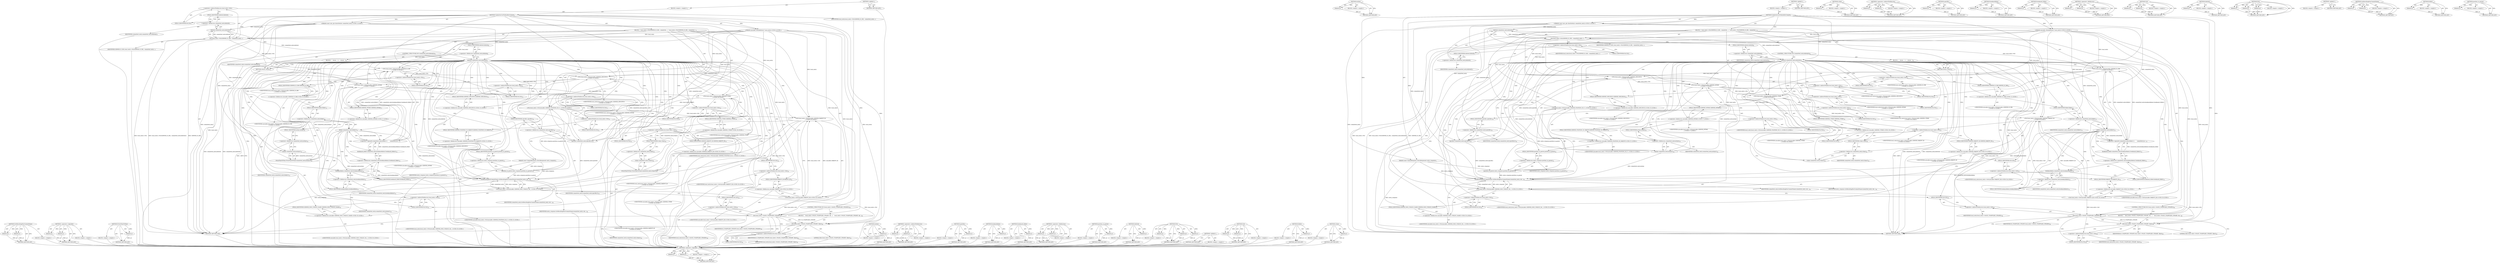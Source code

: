 digraph "position_in_parent" {
vulnerable_216 [label=<(METHOD,GetResultingPostCommitName)>];
vulnerable_217 [label=<(PARAM,p1)>];
vulnerable_218 [label=<(PARAM,p2)>];
vulnerable_219 [label=<(BLOCK,&lt;empty&gt;,&lt;empty&gt;)>];
vulnerable_220 [label=<(METHOD_RETURN,ANY)>];
vulnerable_174 [label=<(METHOD,&lt;operator&gt;.logicalOr)>];
vulnerable_175 [label=<(PARAM,p1)>];
vulnerable_176 [label=<(PARAM,p2)>];
vulnerable_177 [label=<(BLOCK,&lt;empty&gt;,&lt;empty&gt;)>];
vulnerable_178 [label=<(METHOD_RETURN,ANY)>];
vulnerable_195 [label=<(METHOD,ProtoTimeToTime)>];
vulnerable_196 [label=<(PARAM,p1)>];
vulnerable_197 [label=<(BLOCK,&lt;empty&gt;,&lt;empty&gt;)>];
vulnerable_198 [label=<(METHOD_RETURN,ANY)>];
vulnerable_6 [label=<(METHOD,&lt;global&gt;)<SUB>1</SUB>>];
vulnerable_7 [label=<(BLOCK,&lt;empty&gt;,&lt;empty&gt;)<SUB>1</SUB>>];
vulnerable_8 [label=<(METHOD,UpdateServerFieldsAfterCommit)<SUB>1</SUB>>];
vulnerable_9 [label="<(PARAM,const sync_pb::SyncEntity&amp; committed_entry)<SUB>2</SUB>>"];
vulnerable_10 [label=<(PARAM,const CommitResponse_EntryResponse&amp; entry_response)<SUB>3</SUB>>];
vulnerable_11 [label="<(PARAM,syncable::MutableEntry* local_entry)<SUB>4</SUB>>"];
vulnerable_12 [label=<(BLOCK,{


  local_entry-&gt;Put(SERVER_IS_DEL, committed...,{


  local_entry-&gt;Put(SERVER_IS_DEL, committed...)<SUB>4</SUB>>];
vulnerable_13 [label=<(Put,local_entry-&gt;Put(SERVER_IS_DEL, committed_entry...)<SUB>7</SUB>>];
vulnerable_14 [label=<(&lt;operator&gt;.indirectFieldAccess,local_entry-&gt;Put)<SUB>7</SUB>>];
vulnerable_15 [label=<(IDENTIFIER,local_entry,local_entry-&gt;Put(SERVER_IS_DEL, committed_entry...)<SUB>7</SUB>>];
vulnerable_16 [label=<(FIELD_IDENTIFIER,Put,Put)<SUB>7</SUB>>];
vulnerable_17 [label=<(IDENTIFIER,SERVER_IS_DEL,local_entry-&gt;Put(SERVER_IS_DEL, committed_entry...)<SUB>7</SUB>>];
vulnerable_18 [label=<(deleted,committed_entry.deleted())<SUB>7</SUB>>];
vulnerable_19 [label=<(&lt;operator&gt;.fieldAccess,committed_entry.deleted)<SUB>7</SUB>>];
vulnerable_20 [label=<(IDENTIFIER,committed_entry,committed_entry.deleted())<SUB>7</SUB>>];
vulnerable_21 [label=<(FIELD_IDENTIFIER,deleted,deleted)<SUB>7</SUB>>];
vulnerable_22 [label=<(CONTROL_STRUCTURE,IF,if (committed_entry.deleted()))<SUB>8</SUB>>];
vulnerable_23 [label=<(deleted,committed_entry.deleted())<SUB>8</SUB>>];
vulnerable_24 [label=<(&lt;operator&gt;.fieldAccess,committed_entry.deleted)<SUB>8</SUB>>];
vulnerable_25 [label=<(IDENTIFIER,committed_entry,committed_entry.deleted())<SUB>8</SUB>>];
vulnerable_26 [label=<(FIELD_IDENTIFIER,deleted,deleted)<SUB>8</SUB>>];
vulnerable_27 [label=<(BLOCK,{
    return;
  },{
    return;
  })<SUB>8</SUB>>];
vulnerable_28 [label=<(RETURN,return;,return;)<SUB>9</SUB>>];
vulnerable_29 [label="<(Put,local_entry-&gt;Put(syncable::SERVER_IS_DIR,
     ...)<SUB>12</SUB>>"];
vulnerable_30 [label=<(&lt;operator&gt;.indirectFieldAccess,local_entry-&gt;Put)<SUB>12</SUB>>];
vulnerable_31 [label="<(IDENTIFIER,local_entry,local_entry-&gt;Put(syncable::SERVER_IS_DIR,
     ...)<SUB>12</SUB>>"];
vulnerable_32 [label=<(FIELD_IDENTIFIER,Put,Put)<SUB>12</SUB>>];
vulnerable_33 [label="<(&lt;operator&gt;.fieldAccess,syncable::SERVER_IS_DIR)<SUB>12</SUB>>"];
vulnerable_34 [label="<(IDENTIFIER,syncable,local_entry-&gt;Put(syncable::SERVER_IS_DIR,
     ...)<SUB>12</SUB>>"];
vulnerable_35 [label=<(FIELD_IDENTIFIER,SERVER_IS_DIR,SERVER_IS_DIR)<SUB>12</SUB>>];
vulnerable_36 [label=<(&lt;operator&gt;.logicalOr,committed_entry.folder() ||
       committed_en...)<SUB>13</SUB>>];
vulnerable_37 [label=<(folder,committed_entry.folder())<SUB>13</SUB>>];
vulnerable_38 [label=<(&lt;operator&gt;.fieldAccess,committed_entry.folder)<SUB>13</SUB>>];
vulnerable_39 [label=<(IDENTIFIER,committed_entry,committed_entry.folder())<SUB>13</SUB>>];
vulnerable_40 [label=<(FIELD_IDENTIFIER,folder,folder)<SUB>13</SUB>>];
vulnerable_41 [label=<(bookmark_folder,committed_entry.bookmarkdata().bookmark_folder())<SUB>14</SUB>>];
vulnerable_42 [label=<(&lt;operator&gt;.fieldAccess,committed_entry.bookmarkdata().bookmark_folder)<SUB>14</SUB>>];
vulnerable_43 [label=<(bookmarkdata,committed_entry.bookmarkdata())<SUB>14</SUB>>];
vulnerable_44 [label=<(&lt;operator&gt;.fieldAccess,committed_entry.bookmarkdata)<SUB>14</SUB>>];
vulnerable_45 [label=<(IDENTIFIER,committed_entry,committed_entry.bookmarkdata())<SUB>14</SUB>>];
vulnerable_46 [label=<(FIELD_IDENTIFIER,bookmarkdata,bookmarkdata)<SUB>14</SUB>>];
vulnerable_47 [label=<(FIELD_IDENTIFIER,bookmark_folder,bookmark_folder)<SUB>14</SUB>>];
vulnerable_48 [label="<(Put,local_entry-&gt;Put(syncable::SERVER_SPECIFICS,
  ...)<SUB>15</SUB>>"];
vulnerable_49 [label=<(&lt;operator&gt;.indirectFieldAccess,local_entry-&gt;Put)<SUB>15</SUB>>];
vulnerable_50 [label="<(IDENTIFIER,local_entry,local_entry-&gt;Put(syncable::SERVER_SPECIFICS,
  ...)<SUB>15</SUB>>"];
vulnerable_51 [label=<(FIELD_IDENTIFIER,Put,Put)<SUB>15</SUB>>];
vulnerable_52 [label="<(&lt;operator&gt;.fieldAccess,syncable::SERVER_SPECIFICS)<SUB>15</SUB>>"];
vulnerable_53 [label="<(IDENTIFIER,syncable,local_entry-&gt;Put(syncable::SERVER_SPECIFICS,
  ...)<SUB>15</SUB>>"];
vulnerable_54 [label=<(FIELD_IDENTIFIER,SERVER_SPECIFICS,SERVER_SPECIFICS)<SUB>15</SUB>>];
vulnerable_55 [label=<(specifics,committed_entry.specifics())<SUB>16</SUB>>];
vulnerable_56 [label=<(&lt;operator&gt;.fieldAccess,committed_entry.specifics)<SUB>16</SUB>>];
vulnerable_57 [label=<(IDENTIFIER,committed_entry,committed_entry.specifics())<SUB>16</SUB>>];
vulnerable_58 [label=<(FIELD_IDENTIFIER,specifics,specifics)<SUB>16</SUB>>];
vulnerable_59 [label="<(Put,local_entry-&gt;Put(syncable::SERVER_MTIME,
      ...)<SUB>17</SUB>>"];
vulnerable_60 [label=<(&lt;operator&gt;.indirectFieldAccess,local_entry-&gt;Put)<SUB>17</SUB>>];
vulnerable_61 [label="<(IDENTIFIER,local_entry,local_entry-&gt;Put(syncable::SERVER_MTIME,
      ...)<SUB>17</SUB>>"];
vulnerable_62 [label=<(FIELD_IDENTIFIER,Put,Put)<SUB>17</SUB>>];
vulnerable_63 [label="<(&lt;operator&gt;.fieldAccess,syncable::SERVER_MTIME)<SUB>17</SUB>>"];
vulnerable_64 [label="<(IDENTIFIER,syncable,local_entry-&gt;Put(syncable::SERVER_MTIME,
      ...)<SUB>17</SUB>>"];
vulnerable_65 [label=<(FIELD_IDENTIFIER,SERVER_MTIME,SERVER_MTIME)<SUB>17</SUB>>];
vulnerable_66 [label=<(ProtoTimeToTime,ProtoTimeToTime(committed_entry.mtime()))<SUB>18</SUB>>];
vulnerable_67 [label=<(mtime,committed_entry.mtime())<SUB>18</SUB>>];
vulnerable_68 [label=<(&lt;operator&gt;.fieldAccess,committed_entry.mtime)<SUB>18</SUB>>];
vulnerable_69 [label=<(IDENTIFIER,committed_entry,committed_entry.mtime())<SUB>18</SUB>>];
vulnerable_70 [label=<(FIELD_IDENTIFIER,mtime,mtime)<SUB>18</SUB>>];
vulnerable_71 [label="<(Put,local_entry-&gt;Put(syncable::SERVER_CTIME,
      ...)<SUB>19</SUB>>"];
vulnerable_72 [label=<(&lt;operator&gt;.indirectFieldAccess,local_entry-&gt;Put)<SUB>19</SUB>>];
vulnerable_73 [label="<(IDENTIFIER,local_entry,local_entry-&gt;Put(syncable::SERVER_CTIME,
      ...)<SUB>19</SUB>>"];
vulnerable_74 [label=<(FIELD_IDENTIFIER,Put,Put)<SUB>19</SUB>>];
vulnerable_75 [label="<(&lt;operator&gt;.fieldAccess,syncable::SERVER_CTIME)<SUB>19</SUB>>"];
vulnerable_76 [label="<(IDENTIFIER,syncable,local_entry-&gt;Put(syncable::SERVER_CTIME,
      ...)<SUB>19</SUB>>"];
vulnerable_77 [label=<(FIELD_IDENTIFIER,SERVER_CTIME,SERVER_CTIME)<SUB>19</SUB>>];
vulnerable_78 [label=<(ProtoTimeToTime,ProtoTimeToTime(committed_entry.ctime()))<SUB>20</SUB>>];
vulnerable_79 [label=<(ctime,committed_entry.ctime())<SUB>20</SUB>>];
vulnerable_80 [label=<(&lt;operator&gt;.fieldAccess,committed_entry.ctime)<SUB>20</SUB>>];
vulnerable_81 [label=<(IDENTIFIER,committed_entry,committed_entry.ctime())<SUB>20</SUB>>];
vulnerable_82 [label=<(FIELD_IDENTIFIER,ctime,ctime)<SUB>20</SUB>>];
vulnerable_83 [label="<(Put,local_entry-&gt;Put(syncable::SERVER_POSITION_IN_P...)<SUB>21</SUB>>"];
vulnerable_84 [label=<(&lt;operator&gt;.indirectFieldAccess,local_entry-&gt;Put)<SUB>21</SUB>>];
vulnerable_85 [label="<(IDENTIFIER,local_entry,local_entry-&gt;Put(syncable::SERVER_POSITION_IN_P...)<SUB>21</SUB>>"];
vulnerable_86 [label=<(FIELD_IDENTIFIER,Put,Put)<SUB>21</SUB>>];
vulnerable_87 [label="<(&lt;operator&gt;.fieldAccess,syncable::SERVER_POSITION_IN_PARENT)<SUB>21</SUB>>"];
vulnerable_88 [label="<(IDENTIFIER,syncable,local_entry-&gt;Put(syncable::SERVER_POSITION_IN_P...)<SUB>21</SUB>>"];
vulnerable_89 [label=<(FIELD_IDENTIFIER,SERVER_POSITION_IN_PARENT,SERVER_POSITION_IN_PARENT)<SUB>21</SUB>>];
vulnerable_90 [label=<(position_in_parent,entry_response.position_in_parent())<SUB>22</SUB>>];
vulnerable_91 [label=<(&lt;operator&gt;.fieldAccess,entry_response.position_in_parent)<SUB>22</SUB>>];
vulnerable_92 [label=<(IDENTIFIER,entry_response,entry_response.position_in_parent())<SUB>22</SUB>>];
vulnerable_93 [label=<(FIELD_IDENTIFIER,position_in_parent,position_in_parent)<SUB>22</SUB>>];
vulnerable_94 [label="<(Put,local_entry-&gt;Put(syncable::SERVER_PARENT_ID,
  ...)<SUB>23</SUB>>"];
vulnerable_95 [label=<(&lt;operator&gt;.indirectFieldAccess,local_entry-&gt;Put)<SUB>23</SUB>>];
vulnerable_96 [label="<(IDENTIFIER,local_entry,local_entry-&gt;Put(syncable::SERVER_PARENT_ID,
  ...)<SUB>23</SUB>>"];
vulnerable_97 [label=<(FIELD_IDENTIFIER,Put,Put)<SUB>23</SUB>>];
vulnerable_98 [label="<(&lt;operator&gt;.fieldAccess,syncable::SERVER_PARENT_ID)<SUB>23</SUB>>"];
vulnerable_99 [label="<(IDENTIFIER,syncable,local_entry-&gt;Put(syncable::SERVER_PARENT_ID,
  ...)<SUB>23</SUB>>"];
vulnerable_100 [label=<(FIELD_IDENTIFIER,SERVER_PARENT_ID,SERVER_PARENT_ID)<SUB>23</SUB>>];
vulnerable_101 [label="<(Get,local_entry-&gt;Get(syncable::PARENT_ID))<SUB>24</SUB>>"];
vulnerable_102 [label=<(&lt;operator&gt;.indirectFieldAccess,local_entry-&gt;Get)<SUB>24</SUB>>];
vulnerable_103 [label="<(IDENTIFIER,local_entry,local_entry-&gt;Get(syncable::PARENT_ID))<SUB>24</SUB>>"];
vulnerable_104 [label=<(FIELD_IDENTIFIER,Get,Get)<SUB>24</SUB>>];
vulnerable_105 [label="<(&lt;operator&gt;.fieldAccess,syncable::PARENT_ID)<SUB>24</SUB>>"];
vulnerable_106 [label="<(IDENTIFIER,syncable,local_entry-&gt;Get(syncable::PARENT_ID))<SUB>24</SUB>>"];
vulnerable_107 [label=<(FIELD_IDENTIFIER,PARENT_ID,PARENT_ID)<SUB>24</SUB>>];
vulnerable_108 [label="<(Put,local_entry-&gt;Put(syncable::SERVER_NON_UNIQUE_NA...)<SUB>25</SUB>>"];
vulnerable_109 [label=<(&lt;operator&gt;.indirectFieldAccess,local_entry-&gt;Put)<SUB>25</SUB>>];
vulnerable_110 [label="<(IDENTIFIER,local_entry,local_entry-&gt;Put(syncable::SERVER_NON_UNIQUE_NA...)<SUB>25</SUB>>"];
vulnerable_111 [label=<(FIELD_IDENTIFIER,Put,Put)<SUB>25</SUB>>];
vulnerable_112 [label="<(&lt;operator&gt;.fieldAccess,syncable::SERVER_NON_UNIQUE_NAME)<SUB>25</SUB>>"];
vulnerable_113 [label="<(IDENTIFIER,syncable,local_entry-&gt;Put(syncable::SERVER_NON_UNIQUE_NA...)<SUB>25</SUB>>"];
vulnerable_114 [label=<(FIELD_IDENTIFIER,SERVER_NON_UNIQUE_NAME,SERVER_NON_UNIQUE_NAME)<SUB>25</SUB>>];
vulnerable_115 [label=<(GetResultingPostCommitName,GetResultingPostCommitName(committed_entry, ent...)<SUB>26</SUB>>];
vulnerable_116 [label=<(IDENTIFIER,committed_entry,GetResultingPostCommitName(committed_entry, ent...)<SUB>26</SUB>>];
vulnerable_117 [label=<(IDENTIFIER,entry_response,GetResultingPostCommitName(committed_entry, ent...)<SUB>26</SUB>>];
vulnerable_118 [label=<(CONTROL_STRUCTURE,IF,if (local_entry-&gt;Get(IS_UNAPPLIED_UPDATE)))<SUB>28</SUB>>];
vulnerable_119 [label=<(Get,local_entry-&gt;Get(IS_UNAPPLIED_UPDATE))<SUB>28</SUB>>];
vulnerable_120 [label=<(&lt;operator&gt;.indirectFieldAccess,local_entry-&gt;Get)<SUB>28</SUB>>];
vulnerable_121 [label=<(IDENTIFIER,local_entry,local_entry-&gt;Get(IS_UNAPPLIED_UPDATE))<SUB>28</SUB>>];
vulnerable_122 [label=<(FIELD_IDENTIFIER,Get,Get)<SUB>28</SUB>>];
vulnerable_123 [label=<(IDENTIFIER,IS_UNAPPLIED_UPDATE,local_entry-&gt;Get(IS_UNAPPLIED_UPDATE))<SUB>28</SUB>>];
vulnerable_124 [label=<(BLOCK,{
    local_entry-&gt;Put(IS_UNAPPLIED_UPDATE, fal...,{
    local_entry-&gt;Put(IS_UNAPPLIED_UPDATE, fal...)<SUB>28</SUB>>];
vulnerable_125 [label=<(Put,local_entry-&gt;Put(IS_UNAPPLIED_UPDATE, false))<SUB>29</SUB>>];
vulnerable_126 [label=<(&lt;operator&gt;.indirectFieldAccess,local_entry-&gt;Put)<SUB>29</SUB>>];
vulnerable_127 [label=<(IDENTIFIER,local_entry,local_entry-&gt;Put(IS_UNAPPLIED_UPDATE, false))<SUB>29</SUB>>];
vulnerable_128 [label=<(FIELD_IDENTIFIER,Put,Put)<SUB>29</SUB>>];
vulnerable_129 [label=<(IDENTIFIER,IS_UNAPPLIED_UPDATE,local_entry-&gt;Put(IS_UNAPPLIED_UPDATE, false))<SUB>29</SUB>>];
vulnerable_130 [label=<(LITERAL,false,local_entry-&gt;Put(IS_UNAPPLIED_UPDATE, false))<SUB>29</SUB>>];
vulnerable_131 [label=<(METHOD_RETURN,void)<SUB>1</SUB>>];
vulnerable_133 [label=<(METHOD_RETURN,ANY)<SUB>1</SUB>>];
vulnerable_199 [label=<(METHOD,mtime)>];
vulnerable_200 [label=<(PARAM,p1)>];
vulnerable_201 [label=<(BLOCK,&lt;empty&gt;,&lt;empty&gt;)>];
vulnerable_202 [label=<(METHOD_RETURN,ANY)>];
vulnerable_160 [label=<(METHOD,&lt;operator&gt;.indirectFieldAccess)>];
vulnerable_161 [label=<(PARAM,p1)>];
vulnerable_162 [label=<(PARAM,p2)>];
vulnerable_163 [label=<(BLOCK,&lt;empty&gt;,&lt;empty&gt;)>];
vulnerable_164 [label=<(METHOD_RETURN,ANY)>];
vulnerable_191 [label=<(METHOD,specifics)>];
vulnerable_192 [label=<(PARAM,p1)>];
vulnerable_193 [label=<(BLOCK,&lt;empty&gt;,&lt;empty&gt;)>];
vulnerable_194 [label=<(METHOD_RETURN,ANY)>];
vulnerable_187 [label=<(METHOD,bookmarkdata)>];
vulnerable_188 [label=<(PARAM,p1)>];
vulnerable_189 [label=<(BLOCK,&lt;empty&gt;,&lt;empty&gt;)>];
vulnerable_190 [label=<(METHOD_RETURN,ANY)>];
vulnerable_183 [label=<(METHOD,bookmark_folder)>];
vulnerable_184 [label=<(PARAM,p1)>];
vulnerable_185 [label=<(BLOCK,&lt;empty&gt;,&lt;empty&gt;)>];
vulnerable_186 [label=<(METHOD_RETURN,ANY)>];
vulnerable_169 [label=<(METHOD,&lt;operator&gt;.fieldAccess)>];
vulnerable_170 [label=<(PARAM,p1)>];
vulnerable_171 [label=<(PARAM,p2)>];
vulnerable_172 [label=<(BLOCK,&lt;empty&gt;,&lt;empty&gt;)>];
vulnerable_173 [label=<(METHOD_RETURN,ANY)>];
vulnerable_207 [label=<(METHOD,position_in_parent)>];
vulnerable_208 [label=<(PARAM,p1)>];
vulnerable_209 [label=<(BLOCK,&lt;empty&gt;,&lt;empty&gt;)>];
vulnerable_210 [label=<(METHOD_RETURN,ANY)>];
vulnerable_165 [label=<(METHOD,deleted)>];
vulnerable_166 [label=<(PARAM,p1)>];
vulnerable_167 [label=<(BLOCK,&lt;empty&gt;,&lt;empty&gt;)>];
vulnerable_168 [label=<(METHOD_RETURN,ANY)>];
vulnerable_154 [label=<(METHOD,Put)>];
vulnerable_155 [label=<(PARAM,p1)>];
vulnerable_156 [label=<(PARAM,p2)>];
vulnerable_157 [label=<(PARAM,p3)>];
vulnerable_158 [label=<(BLOCK,&lt;empty&gt;,&lt;empty&gt;)>];
vulnerable_159 [label=<(METHOD_RETURN,ANY)>];
vulnerable_148 [label=<(METHOD,&lt;global&gt;)<SUB>1</SUB>>];
vulnerable_149 [label=<(BLOCK,&lt;empty&gt;,&lt;empty&gt;)>];
vulnerable_150 [label=<(METHOD_RETURN,ANY)>];
vulnerable_211 [label=<(METHOD,Get)>];
vulnerable_212 [label=<(PARAM,p1)>];
vulnerable_213 [label=<(PARAM,p2)>];
vulnerable_214 [label=<(BLOCK,&lt;empty&gt;,&lt;empty&gt;)>];
vulnerable_215 [label=<(METHOD_RETURN,ANY)>];
vulnerable_179 [label=<(METHOD,folder)>];
vulnerable_180 [label=<(PARAM,p1)>];
vulnerable_181 [label=<(BLOCK,&lt;empty&gt;,&lt;empty&gt;)>];
vulnerable_182 [label=<(METHOD_RETURN,ANY)>];
vulnerable_203 [label=<(METHOD,ctime)>];
vulnerable_204 [label=<(PARAM,p1)>];
vulnerable_205 [label=<(BLOCK,&lt;empty&gt;,&lt;empty&gt;)>];
vulnerable_206 [label=<(METHOD_RETURN,ANY)>];
fixed_172 [label=<(METHOD,&lt;operator&gt;.logicalOr)>];
fixed_173 [label=<(PARAM,p1)>];
fixed_174 [label=<(PARAM,p2)>];
fixed_175 [label=<(BLOCK,&lt;empty&gt;,&lt;empty&gt;)>];
fixed_176 [label=<(METHOD_RETURN,ANY)>];
fixed_193 [label=<(METHOD,mtime)>];
fixed_194 [label=<(PARAM,p1)>];
fixed_195 [label=<(BLOCK,&lt;empty&gt;,&lt;empty&gt;)>];
fixed_196 [label=<(METHOD_RETURN,ANY)>];
fixed_6 [label=<(METHOD,&lt;global&gt;)<SUB>1</SUB>>];
fixed_7 [label=<(BLOCK,&lt;empty&gt;,&lt;empty&gt;)<SUB>1</SUB>>];
fixed_8 [label=<(METHOD,UpdateServerFieldsAfterCommit)<SUB>1</SUB>>];
fixed_9 [label="<(PARAM,const sync_pb::SyncEntity&amp; committed_entry)<SUB>2</SUB>>"];
fixed_10 [label=<(PARAM,const CommitResponse_EntryResponse&amp; entry_response)<SUB>3</SUB>>];
fixed_11 [label="<(PARAM,syncable::MutableEntry* local_entry)<SUB>4</SUB>>"];
fixed_12 [label=<(BLOCK,{


  local_entry-&gt;Put(SERVER_IS_DEL, committed...,{


  local_entry-&gt;Put(SERVER_IS_DEL, committed...)<SUB>4</SUB>>];
fixed_13 [label=<(Put,local_entry-&gt;Put(SERVER_IS_DEL, committed_entry...)<SUB>7</SUB>>];
fixed_14 [label=<(&lt;operator&gt;.indirectFieldAccess,local_entry-&gt;Put)<SUB>7</SUB>>];
fixed_15 [label=<(IDENTIFIER,local_entry,local_entry-&gt;Put(SERVER_IS_DEL, committed_entry...)<SUB>7</SUB>>];
fixed_16 [label=<(FIELD_IDENTIFIER,Put,Put)<SUB>7</SUB>>];
fixed_17 [label=<(IDENTIFIER,SERVER_IS_DEL,local_entry-&gt;Put(SERVER_IS_DEL, committed_entry...)<SUB>7</SUB>>];
fixed_18 [label=<(deleted,committed_entry.deleted())<SUB>7</SUB>>];
fixed_19 [label=<(&lt;operator&gt;.fieldAccess,committed_entry.deleted)<SUB>7</SUB>>];
fixed_20 [label=<(IDENTIFIER,committed_entry,committed_entry.deleted())<SUB>7</SUB>>];
fixed_21 [label=<(FIELD_IDENTIFIER,deleted,deleted)<SUB>7</SUB>>];
fixed_22 [label=<(CONTROL_STRUCTURE,IF,if (committed_entry.deleted()))<SUB>8</SUB>>];
fixed_23 [label=<(deleted,committed_entry.deleted())<SUB>8</SUB>>];
fixed_24 [label=<(&lt;operator&gt;.fieldAccess,committed_entry.deleted)<SUB>8</SUB>>];
fixed_25 [label=<(IDENTIFIER,committed_entry,committed_entry.deleted())<SUB>8</SUB>>];
fixed_26 [label=<(FIELD_IDENTIFIER,deleted,deleted)<SUB>8</SUB>>];
fixed_27 [label=<(BLOCK,{
    return;
  },{
    return;
  })<SUB>8</SUB>>];
fixed_28 [label=<(RETURN,return;,return;)<SUB>9</SUB>>];
fixed_29 [label="<(Put,local_entry-&gt;Put(syncable::SERVER_IS_DIR,
     ...)<SUB>12</SUB>>"];
fixed_30 [label=<(&lt;operator&gt;.indirectFieldAccess,local_entry-&gt;Put)<SUB>12</SUB>>];
fixed_31 [label="<(IDENTIFIER,local_entry,local_entry-&gt;Put(syncable::SERVER_IS_DIR,
     ...)<SUB>12</SUB>>"];
fixed_32 [label=<(FIELD_IDENTIFIER,Put,Put)<SUB>12</SUB>>];
fixed_33 [label="<(&lt;operator&gt;.fieldAccess,syncable::SERVER_IS_DIR)<SUB>12</SUB>>"];
fixed_34 [label="<(IDENTIFIER,syncable,local_entry-&gt;Put(syncable::SERVER_IS_DIR,
     ...)<SUB>12</SUB>>"];
fixed_35 [label=<(FIELD_IDENTIFIER,SERVER_IS_DIR,SERVER_IS_DIR)<SUB>12</SUB>>];
fixed_36 [label=<(&lt;operator&gt;.logicalOr,committed_entry.folder() ||
       committed_en...)<SUB>13</SUB>>];
fixed_37 [label=<(folder,committed_entry.folder())<SUB>13</SUB>>];
fixed_38 [label=<(&lt;operator&gt;.fieldAccess,committed_entry.folder)<SUB>13</SUB>>];
fixed_39 [label=<(IDENTIFIER,committed_entry,committed_entry.folder())<SUB>13</SUB>>];
fixed_40 [label=<(FIELD_IDENTIFIER,folder,folder)<SUB>13</SUB>>];
fixed_41 [label=<(bookmark_folder,committed_entry.bookmarkdata().bookmark_folder())<SUB>14</SUB>>];
fixed_42 [label=<(&lt;operator&gt;.fieldAccess,committed_entry.bookmarkdata().bookmark_folder)<SUB>14</SUB>>];
fixed_43 [label=<(bookmarkdata,committed_entry.bookmarkdata())<SUB>14</SUB>>];
fixed_44 [label=<(&lt;operator&gt;.fieldAccess,committed_entry.bookmarkdata)<SUB>14</SUB>>];
fixed_45 [label=<(IDENTIFIER,committed_entry,committed_entry.bookmarkdata())<SUB>14</SUB>>];
fixed_46 [label=<(FIELD_IDENTIFIER,bookmarkdata,bookmarkdata)<SUB>14</SUB>>];
fixed_47 [label=<(FIELD_IDENTIFIER,bookmark_folder,bookmark_folder)<SUB>14</SUB>>];
fixed_48 [label="<(Put,local_entry-&gt;Put(syncable::SERVER_SPECIFICS,
  ...)<SUB>15</SUB>>"];
fixed_49 [label=<(&lt;operator&gt;.indirectFieldAccess,local_entry-&gt;Put)<SUB>15</SUB>>];
fixed_50 [label="<(IDENTIFIER,local_entry,local_entry-&gt;Put(syncable::SERVER_SPECIFICS,
  ...)<SUB>15</SUB>>"];
fixed_51 [label=<(FIELD_IDENTIFIER,Put,Put)<SUB>15</SUB>>];
fixed_52 [label="<(&lt;operator&gt;.fieldAccess,syncable::SERVER_SPECIFICS)<SUB>15</SUB>>"];
fixed_53 [label="<(IDENTIFIER,syncable,local_entry-&gt;Put(syncable::SERVER_SPECIFICS,
  ...)<SUB>15</SUB>>"];
fixed_54 [label=<(FIELD_IDENTIFIER,SERVER_SPECIFICS,SERVER_SPECIFICS)<SUB>15</SUB>>];
fixed_55 [label=<(specifics,committed_entry.specifics())<SUB>16</SUB>>];
fixed_56 [label=<(&lt;operator&gt;.fieldAccess,committed_entry.specifics)<SUB>16</SUB>>];
fixed_57 [label=<(IDENTIFIER,committed_entry,committed_entry.specifics())<SUB>16</SUB>>];
fixed_58 [label=<(FIELD_IDENTIFIER,specifics,specifics)<SUB>16</SUB>>];
fixed_59 [label="<(Put,local_entry-&gt;Put(syncable::SERVER_MTIME,
      ...)<SUB>17</SUB>>"];
fixed_60 [label=<(&lt;operator&gt;.indirectFieldAccess,local_entry-&gt;Put)<SUB>17</SUB>>];
fixed_61 [label="<(IDENTIFIER,local_entry,local_entry-&gt;Put(syncable::SERVER_MTIME,
      ...)<SUB>17</SUB>>"];
fixed_62 [label=<(FIELD_IDENTIFIER,Put,Put)<SUB>17</SUB>>];
fixed_63 [label="<(&lt;operator&gt;.fieldAccess,syncable::SERVER_MTIME)<SUB>17</SUB>>"];
fixed_64 [label="<(IDENTIFIER,syncable,local_entry-&gt;Put(syncable::SERVER_MTIME,
      ...)<SUB>17</SUB>>"];
fixed_65 [label=<(FIELD_IDENTIFIER,SERVER_MTIME,SERVER_MTIME)<SUB>17</SUB>>];
fixed_66 [label=<(mtime,committed_entry.mtime())<SUB>18</SUB>>];
fixed_67 [label=<(&lt;operator&gt;.fieldAccess,committed_entry.mtime)<SUB>18</SUB>>];
fixed_68 [label=<(IDENTIFIER,committed_entry,committed_entry.mtime())<SUB>18</SUB>>];
fixed_69 [label=<(FIELD_IDENTIFIER,mtime,mtime)<SUB>18</SUB>>];
fixed_70 [label="<(Put,local_entry-&gt;Put(syncable::SERVER_CTIME,
      ...)<SUB>19</SUB>>"];
fixed_71 [label=<(&lt;operator&gt;.indirectFieldAccess,local_entry-&gt;Put)<SUB>19</SUB>>];
fixed_72 [label="<(IDENTIFIER,local_entry,local_entry-&gt;Put(syncable::SERVER_CTIME,
      ...)<SUB>19</SUB>>"];
fixed_73 [label=<(FIELD_IDENTIFIER,Put,Put)<SUB>19</SUB>>];
fixed_74 [label="<(&lt;operator&gt;.fieldAccess,syncable::SERVER_CTIME)<SUB>19</SUB>>"];
fixed_75 [label="<(IDENTIFIER,syncable,local_entry-&gt;Put(syncable::SERVER_CTIME,
      ...)<SUB>19</SUB>>"];
fixed_76 [label=<(FIELD_IDENTIFIER,SERVER_CTIME,SERVER_CTIME)<SUB>19</SUB>>];
fixed_77 [label=<(ctime,committed_entry.ctime())<SUB>20</SUB>>];
fixed_78 [label=<(&lt;operator&gt;.fieldAccess,committed_entry.ctime)<SUB>20</SUB>>];
fixed_79 [label=<(IDENTIFIER,committed_entry,committed_entry.ctime())<SUB>20</SUB>>];
fixed_80 [label=<(FIELD_IDENTIFIER,ctime,ctime)<SUB>20</SUB>>];
fixed_81 [label="<(Put,local_entry-&gt;Put(syncable::SERVER_POSITION_IN_P...)<SUB>21</SUB>>"];
fixed_82 [label=<(&lt;operator&gt;.indirectFieldAccess,local_entry-&gt;Put)<SUB>21</SUB>>];
fixed_83 [label="<(IDENTIFIER,local_entry,local_entry-&gt;Put(syncable::SERVER_POSITION_IN_P...)<SUB>21</SUB>>"];
fixed_84 [label=<(FIELD_IDENTIFIER,Put,Put)<SUB>21</SUB>>];
fixed_85 [label="<(&lt;operator&gt;.fieldAccess,syncable::SERVER_POSITION_IN_PARENT)<SUB>21</SUB>>"];
fixed_86 [label="<(IDENTIFIER,syncable,local_entry-&gt;Put(syncable::SERVER_POSITION_IN_P...)<SUB>21</SUB>>"];
fixed_87 [label=<(FIELD_IDENTIFIER,SERVER_POSITION_IN_PARENT,SERVER_POSITION_IN_PARENT)<SUB>21</SUB>>];
fixed_88 [label=<(position_in_parent,entry_response.position_in_parent())<SUB>22</SUB>>];
fixed_89 [label=<(&lt;operator&gt;.fieldAccess,entry_response.position_in_parent)<SUB>22</SUB>>];
fixed_90 [label=<(IDENTIFIER,entry_response,entry_response.position_in_parent())<SUB>22</SUB>>];
fixed_91 [label=<(FIELD_IDENTIFIER,position_in_parent,position_in_parent)<SUB>22</SUB>>];
fixed_92 [label="<(Put,local_entry-&gt;Put(syncable::SERVER_PARENT_ID,
  ...)<SUB>23</SUB>>"];
fixed_93 [label=<(&lt;operator&gt;.indirectFieldAccess,local_entry-&gt;Put)<SUB>23</SUB>>];
fixed_94 [label="<(IDENTIFIER,local_entry,local_entry-&gt;Put(syncable::SERVER_PARENT_ID,
  ...)<SUB>23</SUB>>"];
fixed_95 [label=<(FIELD_IDENTIFIER,Put,Put)<SUB>23</SUB>>];
fixed_96 [label="<(&lt;operator&gt;.fieldAccess,syncable::SERVER_PARENT_ID)<SUB>23</SUB>>"];
fixed_97 [label="<(IDENTIFIER,syncable,local_entry-&gt;Put(syncable::SERVER_PARENT_ID,
  ...)<SUB>23</SUB>>"];
fixed_98 [label=<(FIELD_IDENTIFIER,SERVER_PARENT_ID,SERVER_PARENT_ID)<SUB>23</SUB>>];
fixed_99 [label="<(Get,local_entry-&gt;Get(syncable::PARENT_ID))<SUB>24</SUB>>"];
fixed_100 [label=<(&lt;operator&gt;.indirectFieldAccess,local_entry-&gt;Get)<SUB>24</SUB>>];
fixed_101 [label="<(IDENTIFIER,local_entry,local_entry-&gt;Get(syncable::PARENT_ID))<SUB>24</SUB>>"];
fixed_102 [label=<(FIELD_IDENTIFIER,Get,Get)<SUB>24</SUB>>];
fixed_103 [label="<(&lt;operator&gt;.fieldAccess,syncable::PARENT_ID)<SUB>24</SUB>>"];
fixed_104 [label="<(IDENTIFIER,syncable,local_entry-&gt;Get(syncable::PARENT_ID))<SUB>24</SUB>>"];
fixed_105 [label=<(FIELD_IDENTIFIER,PARENT_ID,PARENT_ID)<SUB>24</SUB>>];
fixed_106 [label="<(Put,local_entry-&gt;Put(syncable::SERVER_NON_UNIQUE_NA...)<SUB>25</SUB>>"];
fixed_107 [label=<(&lt;operator&gt;.indirectFieldAccess,local_entry-&gt;Put)<SUB>25</SUB>>];
fixed_108 [label="<(IDENTIFIER,local_entry,local_entry-&gt;Put(syncable::SERVER_NON_UNIQUE_NA...)<SUB>25</SUB>>"];
fixed_109 [label=<(FIELD_IDENTIFIER,Put,Put)<SUB>25</SUB>>];
fixed_110 [label="<(&lt;operator&gt;.fieldAccess,syncable::SERVER_NON_UNIQUE_NAME)<SUB>25</SUB>>"];
fixed_111 [label="<(IDENTIFIER,syncable,local_entry-&gt;Put(syncable::SERVER_NON_UNIQUE_NA...)<SUB>25</SUB>>"];
fixed_112 [label=<(FIELD_IDENTIFIER,SERVER_NON_UNIQUE_NAME,SERVER_NON_UNIQUE_NAME)<SUB>25</SUB>>];
fixed_113 [label=<(GetResultingPostCommitName,GetResultingPostCommitName(committed_entry, ent...)<SUB>26</SUB>>];
fixed_114 [label=<(IDENTIFIER,committed_entry,GetResultingPostCommitName(committed_entry, ent...)<SUB>26</SUB>>];
fixed_115 [label=<(IDENTIFIER,entry_response,GetResultingPostCommitName(committed_entry, ent...)<SUB>26</SUB>>];
fixed_116 [label=<(CONTROL_STRUCTURE,IF,if (local_entry-&gt;Get(IS_UNAPPLIED_UPDATE)))<SUB>28</SUB>>];
fixed_117 [label=<(Get,local_entry-&gt;Get(IS_UNAPPLIED_UPDATE))<SUB>28</SUB>>];
fixed_118 [label=<(&lt;operator&gt;.indirectFieldAccess,local_entry-&gt;Get)<SUB>28</SUB>>];
fixed_119 [label=<(IDENTIFIER,local_entry,local_entry-&gt;Get(IS_UNAPPLIED_UPDATE))<SUB>28</SUB>>];
fixed_120 [label=<(FIELD_IDENTIFIER,Get,Get)<SUB>28</SUB>>];
fixed_121 [label=<(IDENTIFIER,IS_UNAPPLIED_UPDATE,local_entry-&gt;Get(IS_UNAPPLIED_UPDATE))<SUB>28</SUB>>];
fixed_122 [label=<(BLOCK,{
    local_entry-&gt;Put(IS_UNAPPLIED_UPDATE, fal...,{
    local_entry-&gt;Put(IS_UNAPPLIED_UPDATE, fal...)<SUB>28</SUB>>];
fixed_123 [label=<(Put,local_entry-&gt;Put(IS_UNAPPLIED_UPDATE, false))<SUB>29</SUB>>];
fixed_124 [label=<(&lt;operator&gt;.indirectFieldAccess,local_entry-&gt;Put)<SUB>29</SUB>>];
fixed_125 [label=<(IDENTIFIER,local_entry,local_entry-&gt;Put(IS_UNAPPLIED_UPDATE, false))<SUB>29</SUB>>];
fixed_126 [label=<(FIELD_IDENTIFIER,Put,Put)<SUB>29</SUB>>];
fixed_127 [label=<(IDENTIFIER,IS_UNAPPLIED_UPDATE,local_entry-&gt;Put(IS_UNAPPLIED_UPDATE, false))<SUB>29</SUB>>];
fixed_128 [label=<(LITERAL,false,local_entry-&gt;Put(IS_UNAPPLIED_UPDATE, false))<SUB>29</SUB>>];
fixed_129 [label=<(METHOD_RETURN,void)<SUB>1</SUB>>];
fixed_131 [label=<(METHOD_RETURN,ANY)<SUB>1</SUB>>];
fixed_197 [label=<(METHOD,ctime)>];
fixed_198 [label=<(PARAM,p1)>];
fixed_199 [label=<(BLOCK,&lt;empty&gt;,&lt;empty&gt;)>];
fixed_200 [label=<(METHOD_RETURN,ANY)>];
fixed_158 [label=<(METHOD,&lt;operator&gt;.indirectFieldAccess)>];
fixed_159 [label=<(PARAM,p1)>];
fixed_160 [label=<(PARAM,p2)>];
fixed_161 [label=<(BLOCK,&lt;empty&gt;,&lt;empty&gt;)>];
fixed_162 [label=<(METHOD_RETURN,ANY)>];
fixed_189 [label=<(METHOD,specifics)>];
fixed_190 [label=<(PARAM,p1)>];
fixed_191 [label=<(BLOCK,&lt;empty&gt;,&lt;empty&gt;)>];
fixed_192 [label=<(METHOD_RETURN,ANY)>];
fixed_185 [label=<(METHOD,bookmarkdata)>];
fixed_186 [label=<(PARAM,p1)>];
fixed_187 [label=<(BLOCK,&lt;empty&gt;,&lt;empty&gt;)>];
fixed_188 [label=<(METHOD_RETURN,ANY)>];
fixed_181 [label=<(METHOD,bookmark_folder)>];
fixed_182 [label=<(PARAM,p1)>];
fixed_183 [label=<(BLOCK,&lt;empty&gt;,&lt;empty&gt;)>];
fixed_184 [label=<(METHOD_RETURN,ANY)>];
fixed_167 [label=<(METHOD,&lt;operator&gt;.fieldAccess)>];
fixed_168 [label=<(PARAM,p1)>];
fixed_169 [label=<(PARAM,p2)>];
fixed_170 [label=<(BLOCK,&lt;empty&gt;,&lt;empty&gt;)>];
fixed_171 [label=<(METHOD_RETURN,ANY)>];
fixed_205 [label=<(METHOD,Get)>];
fixed_206 [label=<(PARAM,p1)>];
fixed_207 [label=<(PARAM,p2)>];
fixed_208 [label=<(BLOCK,&lt;empty&gt;,&lt;empty&gt;)>];
fixed_209 [label=<(METHOD_RETURN,ANY)>];
fixed_163 [label=<(METHOD,deleted)>];
fixed_164 [label=<(PARAM,p1)>];
fixed_165 [label=<(BLOCK,&lt;empty&gt;,&lt;empty&gt;)>];
fixed_166 [label=<(METHOD_RETURN,ANY)>];
fixed_152 [label=<(METHOD,Put)>];
fixed_153 [label=<(PARAM,p1)>];
fixed_154 [label=<(PARAM,p2)>];
fixed_155 [label=<(PARAM,p3)>];
fixed_156 [label=<(BLOCK,&lt;empty&gt;,&lt;empty&gt;)>];
fixed_157 [label=<(METHOD_RETURN,ANY)>];
fixed_146 [label=<(METHOD,&lt;global&gt;)<SUB>1</SUB>>];
fixed_147 [label=<(BLOCK,&lt;empty&gt;,&lt;empty&gt;)>];
fixed_148 [label=<(METHOD_RETURN,ANY)>];
fixed_210 [label=<(METHOD,GetResultingPostCommitName)>];
fixed_211 [label=<(PARAM,p1)>];
fixed_212 [label=<(PARAM,p2)>];
fixed_213 [label=<(BLOCK,&lt;empty&gt;,&lt;empty&gt;)>];
fixed_214 [label=<(METHOD_RETURN,ANY)>];
fixed_177 [label=<(METHOD,folder)>];
fixed_178 [label=<(PARAM,p1)>];
fixed_179 [label=<(BLOCK,&lt;empty&gt;,&lt;empty&gt;)>];
fixed_180 [label=<(METHOD_RETURN,ANY)>];
fixed_201 [label=<(METHOD,position_in_parent)>];
fixed_202 [label=<(PARAM,p1)>];
fixed_203 [label=<(BLOCK,&lt;empty&gt;,&lt;empty&gt;)>];
fixed_204 [label=<(METHOD_RETURN,ANY)>];
vulnerable_216 -> vulnerable_217  [key=0, label="AST: "];
vulnerable_216 -> vulnerable_217  [key=1, label="DDG: "];
vulnerable_216 -> vulnerable_219  [key=0, label="AST: "];
vulnerable_216 -> vulnerable_218  [key=0, label="AST: "];
vulnerable_216 -> vulnerable_218  [key=1, label="DDG: "];
vulnerable_216 -> vulnerable_220  [key=0, label="AST: "];
vulnerable_216 -> vulnerable_220  [key=1, label="CFG: "];
vulnerable_217 -> vulnerable_220  [key=0, label="DDG: p1"];
vulnerable_218 -> vulnerable_220  [key=0, label="DDG: p2"];
vulnerable_219 -> fixed_172  [key=0];
vulnerable_220 -> fixed_172  [key=0];
vulnerable_174 -> vulnerable_175  [key=0, label="AST: "];
vulnerable_174 -> vulnerable_175  [key=1, label="DDG: "];
vulnerable_174 -> vulnerable_177  [key=0, label="AST: "];
vulnerable_174 -> vulnerable_176  [key=0, label="AST: "];
vulnerable_174 -> vulnerable_176  [key=1, label="DDG: "];
vulnerable_174 -> vulnerable_178  [key=0, label="AST: "];
vulnerable_174 -> vulnerable_178  [key=1, label="CFG: "];
vulnerable_175 -> vulnerable_178  [key=0, label="DDG: p1"];
vulnerable_176 -> vulnerable_178  [key=0, label="DDG: p2"];
vulnerable_177 -> fixed_172  [key=0];
vulnerable_178 -> fixed_172  [key=0];
vulnerable_195 -> vulnerable_196  [key=0, label="AST: "];
vulnerable_195 -> vulnerable_196  [key=1, label="DDG: "];
vulnerable_195 -> vulnerable_197  [key=0, label="AST: "];
vulnerable_195 -> vulnerable_198  [key=0, label="AST: "];
vulnerable_195 -> vulnerable_198  [key=1, label="CFG: "];
vulnerable_196 -> vulnerable_198  [key=0, label="DDG: p1"];
vulnerable_197 -> fixed_172  [key=0];
vulnerable_198 -> fixed_172  [key=0];
vulnerable_6 -> vulnerable_7  [key=0, label="AST: "];
vulnerable_6 -> vulnerable_133  [key=0, label="AST: "];
vulnerable_6 -> vulnerable_133  [key=1, label="CFG: "];
vulnerable_7 -> vulnerable_8  [key=0, label="AST: "];
vulnerable_8 -> vulnerable_9  [key=0, label="AST: "];
vulnerable_8 -> vulnerable_9  [key=1, label="DDG: "];
vulnerable_8 -> vulnerable_10  [key=0, label="AST: "];
vulnerable_8 -> vulnerable_10  [key=1, label="DDG: "];
vulnerable_8 -> vulnerable_11  [key=0, label="AST: "];
vulnerable_8 -> vulnerable_11  [key=1, label="DDG: "];
vulnerable_8 -> vulnerable_12  [key=0, label="AST: "];
vulnerable_8 -> vulnerable_131  [key=0, label="AST: "];
vulnerable_8 -> vulnerable_16  [key=0, label="CFG: "];
vulnerable_8 -> vulnerable_13  [key=0, label="DDG: "];
vulnerable_8 -> vulnerable_28  [key=0, label="DDG: "];
vulnerable_8 -> vulnerable_115  [key=0, label="DDG: "];
vulnerable_8 -> vulnerable_119  [key=0, label="DDG: "];
vulnerable_8 -> vulnerable_125  [key=0, label="DDG: "];
vulnerable_9 -> vulnerable_131  [key=0, label="DDG: committed_entry"];
vulnerable_9 -> vulnerable_18  [key=0, label="DDG: committed_entry"];
vulnerable_9 -> vulnerable_23  [key=0, label="DDG: committed_entry"];
vulnerable_9 -> vulnerable_55  [key=0, label="DDG: committed_entry"];
vulnerable_9 -> vulnerable_115  [key=0, label="DDG: committed_entry"];
vulnerable_9 -> vulnerable_37  [key=0, label="DDG: committed_entry"];
vulnerable_9 -> vulnerable_67  [key=0, label="DDG: committed_entry"];
vulnerable_9 -> vulnerable_43  [key=0, label="DDG: committed_entry"];
vulnerable_10 -> vulnerable_131  [key=0, label="DDG: entry_response"];
vulnerable_10 -> vulnerable_90  [key=0, label="DDG: entry_response"];
vulnerable_10 -> vulnerable_115  [key=0, label="DDG: entry_response"];
vulnerable_11 -> vulnerable_131  [key=0, label="DDG: local_entry"];
vulnerable_11 -> vulnerable_13  [key=0, label="DDG: local_entry"];
vulnerable_11 -> vulnerable_29  [key=0, label="DDG: local_entry"];
vulnerable_11 -> vulnerable_48  [key=0, label="DDG: local_entry"];
vulnerable_11 -> vulnerable_59  [key=0, label="DDG: local_entry"];
vulnerable_11 -> vulnerable_71  [key=0, label="DDG: local_entry"];
vulnerable_11 -> vulnerable_83  [key=0, label="DDG: local_entry"];
vulnerable_11 -> vulnerable_94  [key=0, label="DDG: local_entry"];
vulnerable_11 -> vulnerable_108  [key=0, label="DDG: local_entry"];
vulnerable_11 -> vulnerable_101  [key=0, label="DDG: local_entry"];
vulnerable_11 -> vulnerable_119  [key=0, label="DDG: local_entry"];
vulnerable_11 -> vulnerable_125  [key=0, label="DDG: local_entry"];
vulnerable_12 -> vulnerable_13  [key=0, label="AST: "];
vulnerable_12 -> vulnerable_22  [key=0, label="AST: "];
vulnerable_12 -> vulnerable_29  [key=0, label="AST: "];
vulnerable_12 -> vulnerable_48  [key=0, label="AST: "];
vulnerable_12 -> vulnerable_59  [key=0, label="AST: "];
vulnerable_12 -> vulnerable_71  [key=0, label="AST: "];
vulnerable_12 -> vulnerable_83  [key=0, label="AST: "];
vulnerable_12 -> vulnerable_94  [key=0, label="AST: "];
vulnerable_12 -> vulnerable_108  [key=0, label="AST: "];
vulnerable_12 -> vulnerable_118  [key=0, label="AST: "];
vulnerable_13 -> vulnerable_14  [key=0, label="AST: "];
vulnerable_13 -> vulnerable_17  [key=0, label="AST: "];
vulnerable_13 -> vulnerable_18  [key=0, label="AST: "];
vulnerable_13 -> vulnerable_26  [key=0, label="CFG: "];
vulnerable_13 -> vulnerable_131  [key=0, label="DDG: local_entry-&gt;Put"];
vulnerable_13 -> vulnerable_131  [key=1, label="DDG: local_entry-&gt;Put(SERVER_IS_DEL, committed_entry.deleted())"];
vulnerable_13 -> vulnerable_131  [key=2, label="DDG: SERVER_IS_DEL"];
vulnerable_13 -> vulnerable_29  [key=0, label="DDG: local_entry-&gt;Put"];
vulnerable_14 -> vulnerable_15  [key=0, label="AST: "];
vulnerable_14 -> vulnerable_16  [key=0, label="AST: "];
vulnerable_14 -> vulnerable_21  [key=0, label="CFG: "];
vulnerable_15 -> fixed_172  [key=0];
vulnerable_16 -> vulnerable_14  [key=0, label="CFG: "];
vulnerable_17 -> fixed_172  [key=0];
vulnerable_18 -> vulnerable_19  [key=0, label="AST: "];
vulnerable_18 -> vulnerable_13  [key=0, label="CFG: "];
vulnerable_18 -> vulnerable_13  [key=1, label="DDG: committed_entry.deleted"];
vulnerable_18 -> vulnerable_23  [key=0, label="DDG: committed_entry.deleted"];
vulnerable_19 -> vulnerable_20  [key=0, label="AST: "];
vulnerable_19 -> vulnerable_21  [key=0, label="AST: "];
vulnerable_19 -> vulnerable_18  [key=0, label="CFG: "];
vulnerable_20 -> fixed_172  [key=0];
vulnerable_21 -> vulnerable_19  [key=0, label="CFG: "];
vulnerable_22 -> vulnerable_23  [key=0, label="AST: "];
vulnerable_22 -> vulnerable_27  [key=0, label="AST: "];
vulnerable_23 -> vulnerable_24  [key=0, label="AST: "];
vulnerable_23 -> vulnerable_28  [key=0, label="CFG: "];
vulnerable_23 -> vulnerable_28  [key=1, label="CDG: "];
vulnerable_23 -> vulnerable_32  [key=0, label="CFG: "];
vulnerable_23 -> vulnerable_32  [key=1, label="CDG: "];
vulnerable_23 -> vulnerable_131  [key=0, label="DDG: committed_entry.deleted"];
vulnerable_23 -> vulnerable_131  [key=1, label="DDG: committed_entry.deleted()"];
vulnerable_23 -> vulnerable_115  [key=0, label="DDG: committed_entry.deleted"];
vulnerable_23 -> vulnerable_115  [key=1, label="CDG: "];
vulnerable_23 -> vulnerable_107  [key=0, label="CDG: "];
vulnerable_23 -> vulnerable_30  [key=0, label="CDG: "];
vulnerable_23 -> vulnerable_94  [key=0, label="CDG: "];
vulnerable_23 -> vulnerable_68  [key=0, label="CDG: "];
vulnerable_23 -> vulnerable_60  [key=0, label="CDG: "];
vulnerable_23 -> vulnerable_77  [key=0, label="CDG: "];
vulnerable_23 -> vulnerable_51  [key=0, label="CDG: "];
vulnerable_23 -> vulnerable_98  [key=0, label="CDG: "];
vulnerable_23 -> vulnerable_120  [key=0, label="CDG: "];
vulnerable_23 -> vulnerable_75  [key=0, label="CDG: "];
vulnerable_23 -> vulnerable_52  [key=0, label="CDG: "];
vulnerable_23 -> vulnerable_37  [key=0, label="CDG: "];
vulnerable_23 -> vulnerable_84  [key=0, label="CDG: "];
vulnerable_23 -> vulnerable_102  [key=0, label="CDG: "];
vulnerable_23 -> vulnerable_114  [key=0, label="CDG: "];
vulnerable_23 -> vulnerable_38  [key=0, label="CDG: "];
vulnerable_23 -> vulnerable_56  [key=0, label="CDG: "];
vulnerable_23 -> vulnerable_67  [key=0, label="CDG: "];
vulnerable_23 -> vulnerable_104  [key=0, label="CDG: "];
vulnerable_23 -> vulnerable_74  [key=0, label="CDG: "];
vulnerable_23 -> vulnerable_119  [key=0, label="CDG: "];
vulnerable_23 -> vulnerable_95  [key=0, label="CDG: "];
vulnerable_23 -> vulnerable_40  [key=0, label="CDG: "];
vulnerable_23 -> vulnerable_59  [key=0, label="CDG: "];
vulnerable_23 -> vulnerable_87  [key=0, label="CDG: "];
vulnerable_23 -> vulnerable_97  [key=0, label="CDG: "];
vulnerable_23 -> vulnerable_91  [key=0, label="CDG: "];
vulnerable_23 -> vulnerable_112  [key=0, label="CDG: "];
vulnerable_23 -> vulnerable_35  [key=0, label="CDG: "];
vulnerable_23 -> vulnerable_93  [key=0, label="CDG: "];
vulnerable_23 -> vulnerable_101  [key=0, label="CDG: "];
vulnerable_23 -> vulnerable_90  [key=0, label="CDG: "];
vulnerable_23 -> vulnerable_54  [key=0, label="CDG: "];
vulnerable_23 -> vulnerable_79  [key=0, label="CDG: "];
vulnerable_23 -> vulnerable_80  [key=0, label="CDG: "];
vulnerable_23 -> vulnerable_58  [key=0, label="CDG: "];
vulnerable_23 -> vulnerable_33  [key=0, label="CDG: "];
vulnerable_23 -> vulnerable_36  [key=0, label="CDG: "];
vulnerable_23 -> vulnerable_100  [key=0, label="CDG: "];
vulnerable_23 -> vulnerable_70  [key=0, label="CDG: "];
vulnerable_23 -> vulnerable_108  [key=0, label="CDG: "];
vulnerable_23 -> vulnerable_111  [key=0, label="CDG: "];
vulnerable_23 -> vulnerable_86  [key=0, label="CDG: "];
vulnerable_23 -> vulnerable_48  [key=0, label="CDG: "];
vulnerable_23 -> vulnerable_49  [key=0, label="CDG: "];
vulnerable_23 -> vulnerable_89  [key=0, label="CDG: "];
vulnerable_23 -> vulnerable_66  [key=0, label="CDG: "];
vulnerable_23 -> vulnerable_122  [key=0, label="CDG: "];
vulnerable_23 -> vulnerable_72  [key=0, label="CDG: "];
vulnerable_23 -> vulnerable_29  [key=0, label="CDG: "];
vulnerable_23 -> vulnerable_65  [key=0, label="CDG: "];
vulnerable_23 -> vulnerable_82  [key=0, label="CDG: "];
vulnerable_23 -> vulnerable_83  [key=0, label="CDG: "];
vulnerable_23 -> vulnerable_71  [key=0, label="CDG: "];
vulnerable_23 -> vulnerable_105  [key=0, label="CDG: "];
vulnerable_23 -> vulnerable_63  [key=0, label="CDG: "];
vulnerable_23 -> vulnerable_55  [key=0, label="CDG: "];
vulnerable_23 -> vulnerable_78  [key=0, label="CDG: "];
vulnerable_23 -> vulnerable_109  [key=0, label="CDG: "];
vulnerable_23 -> vulnerable_62  [key=0, label="CDG: "];
vulnerable_24 -> vulnerable_25  [key=0, label="AST: "];
vulnerable_24 -> vulnerable_26  [key=0, label="AST: "];
vulnerable_24 -> vulnerable_23  [key=0, label="CFG: "];
vulnerable_25 -> fixed_172  [key=0];
vulnerable_26 -> vulnerable_24  [key=0, label="CFG: "];
vulnerable_27 -> vulnerable_28  [key=0, label="AST: "];
vulnerable_28 -> vulnerable_131  [key=0, label="CFG: "];
vulnerable_28 -> vulnerable_131  [key=1, label="DDG: &lt;RET&gt;"];
vulnerable_29 -> vulnerable_30  [key=0, label="AST: "];
vulnerable_29 -> vulnerable_33  [key=0, label="AST: "];
vulnerable_29 -> vulnerable_36  [key=0, label="AST: "];
vulnerable_29 -> vulnerable_51  [key=0, label="CFG: "];
vulnerable_29 -> vulnerable_48  [key=0, label="DDG: local_entry-&gt;Put"];
vulnerable_30 -> vulnerable_31  [key=0, label="AST: "];
vulnerable_30 -> vulnerable_32  [key=0, label="AST: "];
vulnerable_30 -> vulnerable_35  [key=0, label="CFG: "];
vulnerable_31 -> fixed_172  [key=0];
vulnerable_32 -> vulnerable_30  [key=0, label="CFG: "];
vulnerable_33 -> vulnerable_34  [key=0, label="AST: "];
vulnerable_33 -> vulnerable_35  [key=0, label="AST: "];
vulnerable_33 -> vulnerable_40  [key=0, label="CFG: "];
vulnerable_34 -> fixed_172  [key=0];
vulnerable_35 -> vulnerable_33  [key=0, label="CFG: "];
vulnerable_36 -> vulnerable_37  [key=0, label="AST: "];
vulnerable_36 -> vulnerable_41  [key=0, label="AST: "];
vulnerable_36 -> vulnerable_29  [key=0, label="CFG: "];
vulnerable_36 -> vulnerable_29  [key=1, label="DDG: committed_entry.folder()"];
vulnerable_36 -> vulnerable_29  [key=2, label="DDG: committed_entry.bookmarkdata().bookmark_folder()"];
vulnerable_37 -> vulnerable_38  [key=0, label="AST: "];
vulnerable_37 -> vulnerable_36  [key=0, label="CFG: "];
vulnerable_37 -> vulnerable_36  [key=1, label="DDG: committed_entry.folder"];
vulnerable_37 -> vulnerable_46  [key=0, label="CFG: "];
vulnerable_37 -> vulnerable_46  [key=1, label="CDG: "];
vulnerable_37 -> vulnerable_115  [key=0, label="DDG: committed_entry.folder"];
vulnerable_37 -> vulnerable_42  [key=0, label="CDG: "];
vulnerable_37 -> vulnerable_44  [key=0, label="CDG: "];
vulnerable_37 -> vulnerable_43  [key=0, label="CDG: "];
vulnerable_37 -> vulnerable_47  [key=0, label="CDG: "];
vulnerable_37 -> vulnerable_41  [key=0, label="CDG: "];
vulnerable_38 -> vulnerable_39  [key=0, label="AST: "];
vulnerable_38 -> vulnerable_40  [key=0, label="AST: "];
vulnerable_38 -> vulnerable_37  [key=0, label="CFG: "];
vulnerable_39 -> fixed_172  [key=0];
vulnerable_40 -> vulnerable_38  [key=0, label="CFG: "];
vulnerable_41 -> vulnerable_42  [key=0, label="AST: "];
vulnerable_41 -> vulnerable_36  [key=0, label="CFG: "];
vulnerable_41 -> vulnerable_36  [key=1, label="DDG: committed_entry.bookmarkdata().bookmark_folder"];
vulnerable_42 -> vulnerable_43  [key=0, label="AST: "];
vulnerable_42 -> vulnerable_47  [key=0, label="AST: "];
vulnerable_42 -> vulnerable_41  [key=0, label="CFG: "];
vulnerable_43 -> vulnerable_44  [key=0, label="AST: "];
vulnerable_43 -> vulnerable_47  [key=0, label="CFG: "];
vulnerable_43 -> vulnerable_115  [key=0, label="DDG: committed_entry.bookmarkdata"];
vulnerable_44 -> vulnerable_45  [key=0, label="AST: "];
vulnerable_44 -> vulnerable_46  [key=0, label="AST: "];
vulnerable_44 -> vulnerable_43  [key=0, label="CFG: "];
vulnerable_45 -> fixed_172  [key=0];
vulnerable_46 -> vulnerable_44  [key=0, label="CFG: "];
vulnerable_47 -> vulnerable_42  [key=0, label="CFG: "];
vulnerable_48 -> vulnerable_49  [key=0, label="AST: "];
vulnerable_48 -> vulnerable_52  [key=0, label="AST: "];
vulnerable_48 -> vulnerable_55  [key=0, label="AST: "];
vulnerable_48 -> vulnerable_62  [key=0, label="CFG: "];
vulnerable_48 -> vulnerable_59  [key=0, label="DDG: local_entry-&gt;Put"];
vulnerable_49 -> vulnerable_50  [key=0, label="AST: "];
vulnerable_49 -> vulnerable_51  [key=0, label="AST: "];
vulnerable_49 -> vulnerable_54  [key=0, label="CFG: "];
vulnerable_50 -> fixed_172  [key=0];
vulnerable_51 -> vulnerable_49  [key=0, label="CFG: "];
vulnerable_52 -> vulnerable_53  [key=0, label="AST: "];
vulnerable_52 -> vulnerable_54  [key=0, label="AST: "];
vulnerable_52 -> vulnerable_58  [key=0, label="CFG: "];
vulnerable_53 -> fixed_172  [key=0];
vulnerable_54 -> vulnerable_52  [key=0, label="CFG: "];
vulnerable_55 -> vulnerable_56  [key=0, label="AST: "];
vulnerable_55 -> vulnerable_48  [key=0, label="CFG: "];
vulnerable_55 -> vulnerable_48  [key=1, label="DDG: committed_entry.specifics"];
vulnerable_55 -> vulnerable_115  [key=0, label="DDG: committed_entry.specifics"];
vulnerable_56 -> vulnerable_57  [key=0, label="AST: "];
vulnerable_56 -> vulnerable_58  [key=0, label="AST: "];
vulnerable_56 -> vulnerable_55  [key=0, label="CFG: "];
vulnerable_57 -> fixed_172  [key=0];
vulnerable_58 -> vulnerable_56  [key=0, label="CFG: "];
vulnerable_59 -> vulnerable_60  [key=0, label="AST: "];
vulnerable_59 -> vulnerable_63  [key=0, label="AST: "];
vulnerable_59 -> vulnerable_66  [key=0, label="AST: "];
vulnerable_59 -> vulnerable_74  [key=0, label="CFG: "];
vulnerable_59 -> vulnerable_71  [key=0, label="DDG: local_entry-&gt;Put"];
vulnerable_60 -> vulnerable_61  [key=0, label="AST: "];
vulnerable_60 -> vulnerable_62  [key=0, label="AST: "];
vulnerable_60 -> vulnerable_65  [key=0, label="CFG: "];
vulnerable_61 -> fixed_172  [key=0];
vulnerable_62 -> vulnerable_60  [key=0, label="CFG: "];
vulnerable_63 -> vulnerable_64  [key=0, label="AST: "];
vulnerable_63 -> vulnerable_65  [key=0, label="AST: "];
vulnerable_63 -> vulnerable_70  [key=0, label="CFG: "];
vulnerable_64 -> fixed_172  [key=0];
vulnerable_65 -> vulnerable_63  [key=0, label="CFG: "];
vulnerable_66 -> vulnerable_67  [key=0, label="AST: "];
vulnerable_66 -> vulnerable_59  [key=0, label="CFG: "];
vulnerable_66 -> vulnerable_59  [key=1, label="DDG: committed_entry.mtime()"];
vulnerable_67 -> vulnerable_68  [key=0, label="AST: "];
vulnerable_67 -> vulnerable_66  [key=0, label="CFG: "];
vulnerable_67 -> vulnerable_66  [key=1, label="DDG: committed_entry.mtime"];
vulnerable_67 -> vulnerable_115  [key=0, label="DDG: committed_entry.mtime"];
vulnerable_68 -> vulnerable_69  [key=0, label="AST: "];
vulnerable_68 -> vulnerable_70  [key=0, label="AST: "];
vulnerable_68 -> vulnerable_67  [key=0, label="CFG: "];
vulnerable_69 -> fixed_172  [key=0];
vulnerable_70 -> vulnerable_68  [key=0, label="CFG: "];
vulnerable_71 -> vulnerable_72  [key=0, label="AST: "];
vulnerable_71 -> vulnerable_75  [key=0, label="AST: "];
vulnerable_71 -> vulnerable_78  [key=0, label="AST: "];
vulnerable_71 -> vulnerable_86  [key=0, label="CFG: "];
vulnerable_71 -> vulnerable_83  [key=0, label="DDG: local_entry-&gt;Put"];
vulnerable_72 -> vulnerable_73  [key=0, label="AST: "];
vulnerable_72 -> vulnerable_74  [key=0, label="AST: "];
vulnerable_72 -> vulnerable_77  [key=0, label="CFG: "];
vulnerable_73 -> fixed_172  [key=0];
vulnerable_74 -> vulnerable_72  [key=0, label="CFG: "];
vulnerable_75 -> vulnerable_76  [key=0, label="AST: "];
vulnerable_75 -> vulnerable_77  [key=0, label="AST: "];
vulnerable_75 -> vulnerable_82  [key=0, label="CFG: "];
vulnerable_76 -> fixed_172  [key=0];
vulnerable_77 -> vulnerable_75  [key=0, label="CFG: "];
vulnerable_78 -> vulnerable_79  [key=0, label="AST: "];
vulnerable_78 -> vulnerable_71  [key=0, label="CFG: "];
vulnerable_78 -> vulnerable_71  [key=1, label="DDG: committed_entry.ctime()"];
vulnerable_79 -> vulnerable_80  [key=0, label="AST: "];
vulnerable_79 -> vulnerable_78  [key=0, label="CFG: "];
vulnerable_80 -> vulnerable_81  [key=0, label="AST: "];
vulnerable_80 -> vulnerable_82  [key=0, label="AST: "];
vulnerable_80 -> vulnerable_79  [key=0, label="CFG: "];
vulnerable_81 -> fixed_172  [key=0];
vulnerable_82 -> vulnerable_80  [key=0, label="CFG: "];
vulnerable_83 -> vulnerable_84  [key=0, label="AST: "];
vulnerable_83 -> vulnerable_87  [key=0, label="AST: "];
vulnerable_83 -> vulnerable_90  [key=0, label="AST: "];
vulnerable_83 -> vulnerable_97  [key=0, label="CFG: "];
vulnerable_83 -> vulnerable_94  [key=0, label="DDG: local_entry-&gt;Put"];
vulnerable_84 -> vulnerable_85  [key=0, label="AST: "];
vulnerable_84 -> vulnerable_86  [key=0, label="AST: "];
vulnerable_84 -> vulnerable_89  [key=0, label="CFG: "];
vulnerable_85 -> fixed_172  [key=0];
vulnerable_86 -> vulnerable_84  [key=0, label="CFG: "];
vulnerable_87 -> vulnerable_88  [key=0, label="AST: "];
vulnerable_87 -> vulnerable_89  [key=0, label="AST: "];
vulnerable_87 -> vulnerable_93  [key=0, label="CFG: "];
vulnerable_88 -> fixed_172  [key=0];
vulnerable_89 -> vulnerable_87  [key=0, label="CFG: "];
vulnerable_90 -> vulnerable_91  [key=0, label="AST: "];
vulnerable_90 -> vulnerable_83  [key=0, label="CFG: "];
vulnerable_90 -> vulnerable_83  [key=1, label="DDG: entry_response.position_in_parent"];
vulnerable_90 -> vulnerable_115  [key=0, label="DDG: entry_response.position_in_parent"];
vulnerable_91 -> vulnerable_92  [key=0, label="AST: "];
vulnerable_91 -> vulnerable_93  [key=0, label="AST: "];
vulnerable_91 -> vulnerable_90  [key=0, label="CFG: "];
vulnerable_92 -> fixed_172  [key=0];
vulnerable_93 -> vulnerable_91  [key=0, label="CFG: "];
vulnerable_94 -> vulnerable_95  [key=0, label="AST: "];
vulnerable_94 -> vulnerable_98  [key=0, label="AST: "];
vulnerable_94 -> vulnerable_101  [key=0, label="AST: "];
vulnerable_94 -> vulnerable_111  [key=0, label="CFG: "];
vulnerable_94 -> vulnerable_108  [key=0, label="DDG: local_entry-&gt;Put"];
vulnerable_95 -> vulnerable_96  [key=0, label="AST: "];
vulnerable_95 -> vulnerable_97  [key=0, label="AST: "];
vulnerable_95 -> vulnerable_100  [key=0, label="CFG: "];
vulnerable_96 -> fixed_172  [key=0];
vulnerable_97 -> vulnerable_95  [key=0, label="CFG: "];
vulnerable_98 -> vulnerable_99  [key=0, label="AST: "];
vulnerable_98 -> vulnerable_100  [key=0, label="AST: "];
vulnerable_98 -> vulnerable_104  [key=0, label="CFG: "];
vulnerable_99 -> fixed_172  [key=0];
vulnerable_100 -> vulnerable_98  [key=0, label="CFG: "];
vulnerable_101 -> vulnerable_102  [key=0, label="AST: "];
vulnerable_101 -> vulnerable_105  [key=0, label="AST: "];
vulnerable_101 -> vulnerable_94  [key=0, label="CFG: "];
vulnerable_101 -> vulnerable_94  [key=1, label="DDG: local_entry-&gt;Get"];
vulnerable_101 -> vulnerable_94  [key=2, label="DDG: syncable::PARENT_ID"];
vulnerable_101 -> vulnerable_119  [key=0, label="DDG: local_entry-&gt;Get"];
vulnerable_102 -> vulnerable_103  [key=0, label="AST: "];
vulnerable_102 -> vulnerable_104  [key=0, label="AST: "];
vulnerable_102 -> vulnerable_107  [key=0, label="CFG: "];
vulnerable_103 -> fixed_172  [key=0];
vulnerable_104 -> vulnerable_102  [key=0, label="CFG: "];
vulnerable_105 -> vulnerable_106  [key=0, label="AST: "];
vulnerable_105 -> vulnerable_107  [key=0, label="AST: "];
vulnerable_105 -> vulnerable_101  [key=0, label="CFG: "];
vulnerable_106 -> fixed_172  [key=0];
vulnerable_107 -> vulnerable_105  [key=0, label="CFG: "];
vulnerable_108 -> vulnerable_109  [key=0, label="AST: "];
vulnerable_108 -> vulnerable_112  [key=0, label="AST: "];
vulnerable_108 -> vulnerable_115  [key=0, label="AST: "];
vulnerable_108 -> vulnerable_122  [key=0, label="CFG: "];
vulnerable_108 -> vulnerable_125  [key=0, label="DDG: local_entry-&gt;Put"];
vulnerable_109 -> vulnerable_110  [key=0, label="AST: "];
vulnerable_109 -> vulnerable_111  [key=0, label="AST: "];
vulnerable_109 -> vulnerable_114  [key=0, label="CFG: "];
vulnerable_110 -> fixed_172  [key=0];
vulnerable_111 -> vulnerable_109  [key=0, label="CFG: "];
vulnerable_112 -> vulnerable_113  [key=0, label="AST: "];
vulnerable_112 -> vulnerable_114  [key=0, label="AST: "];
vulnerable_112 -> vulnerable_115  [key=0, label="CFG: "];
vulnerable_113 -> fixed_172  [key=0];
vulnerable_114 -> vulnerable_112  [key=0, label="CFG: "];
vulnerable_115 -> vulnerable_116  [key=0, label="AST: "];
vulnerable_115 -> vulnerable_117  [key=0, label="AST: "];
vulnerable_115 -> vulnerable_108  [key=0, label="CFG: "];
vulnerable_115 -> vulnerable_108  [key=1, label="DDG: committed_entry"];
vulnerable_115 -> vulnerable_108  [key=2, label="DDG: entry_response"];
vulnerable_116 -> fixed_172  [key=0];
vulnerable_117 -> fixed_172  [key=0];
vulnerable_118 -> vulnerable_119  [key=0, label="AST: "];
vulnerable_118 -> vulnerable_124  [key=0, label="AST: "];
vulnerable_119 -> vulnerable_120  [key=0, label="AST: "];
vulnerable_119 -> vulnerable_123  [key=0, label="AST: "];
vulnerable_119 -> vulnerable_131  [key=0, label="CFG: "];
vulnerable_119 -> vulnerable_128  [key=0, label="CFG: "];
vulnerable_119 -> vulnerable_128  [key=1, label="CDG: "];
vulnerable_119 -> vulnerable_125  [key=0, label="DDG: IS_UNAPPLIED_UPDATE"];
vulnerable_119 -> vulnerable_125  [key=1, label="CDG: "];
vulnerable_119 -> vulnerable_126  [key=0, label="CDG: "];
vulnerable_120 -> vulnerable_121  [key=0, label="AST: "];
vulnerable_120 -> vulnerable_122  [key=0, label="AST: "];
vulnerable_120 -> vulnerable_119  [key=0, label="CFG: "];
vulnerable_121 -> fixed_172  [key=0];
vulnerable_122 -> vulnerable_120  [key=0, label="CFG: "];
vulnerable_123 -> fixed_172  [key=0];
vulnerable_124 -> vulnerable_125  [key=0, label="AST: "];
vulnerable_125 -> vulnerable_126  [key=0, label="AST: "];
vulnerable_125 -> vulnerable_129  [key=0, label="AST: "];
vulnerable_125 -> vulnerable_130  [key=0, label="AST: "];
vulnerable_125 -> vulnerable_131  [key=0, label="CFG: "];
vulnerable_126 -> vulnerable_127  [key=0, label="AST: "];
vulnerable_126 -> vulnerable_128  [key=0, label="AST: "];
vulnerable_126 -> vulnerable_125  [key=0, label="CFG: "];
vulnerable_127 -> fixed_172  [key=0];
vulnerable_128 -> vulnerable_126  [key=0, label="CFG: "];
vulnerable_129 -> fixed_172  [key=0];
vulnerable_130 -> fixed_172  [key=0];
vulnerable_131 -> fixed_172  [key=0];
vulnerable_133 -> fixed_172  [key=0];
vulnerable_199 -> vulnerable_200  [key=0, label="AST: "];
vulnerable_199 -> vulnerable_200  [key=1, label="DDG: "];
vulnerable_199 -> vulnerable_201  [key=0, label="AST: "];
vulnerable_199 -> vulnerable_202  [key=0, label="AST: "];
vulnerable_199 -> vulnerable_202  [key=1, label="CFG: "];
vulnerable_200 -> vulnerable_202  [key=0, label="DDG: p1"];
vulnerable_201 -> fixed_172  [key=0];
vulnerable_202 -> fixed_172  [key=0];
vulnerable_160 -> vulnerable_161  [key=0, label="AST: "];
vulnerable_160 -> vulnerable_161  [key=1, label="DDG: "];
vulnerable_160 -> vulnerable_163  [key=0, label="AST: "];
vulnerable_160 -> vulnerable_162  [key=0, label="AST: "];
vulnerable_160 -> vulnerable_162  [key=1, label="DDG: "];
vulnerable_160 -> vulnerable_164  [key=0, label="AST: "];
vulnerable_160 -> vulnerable_164  [key=1, label="CFG: "];
vulnerable_161 -> vulnerable_164  [key=0, label="DDG: p1"];
vulnerable_162 -> vulnerable_164  [key=0, label="DDG: p2"];
vulnerable_163 -> fixed_172  [key=0];
vulnerable_164 -> fixed_172  [key=0];
vulnerable_191 -> vulnerable_192  [key=0, label="AST: "];
vulnerable_191 -> vulnerable_192  [key=1, label="DDG: "];
vulnerable_191 -> vulnerable_193  [key=0, label="AST: "];
vulnerable_191 -> vulnerable_194  [key=0, label="AST: "];
vulnerable_191 -> vulnerable_194  [key=1, label="CFG: "];
vulnerable_192 -> vulnerable_194  [key=0, label="DDG: p1"];
vulnerable_193 -> fixed_172  [key=0];
vulnerable_194 -> fixed_172  [key=0];
vulnerable_187 -> vulnerable_188  [key=0, label="AST: "];
vulnerable_187 -> vulnerable_188  [key=1, label="DDG: "];
vulnerable_187 -> vulnerable_189  [key=0, label="AST: "];
vulnerable_187 -> vulnerable_190  [key=0, label="AST: "];
vulnerable_187 -> vulnerable_190  [key=1, label="CFG: "];
vulnerable_188 -> vulnerable_190  [key=0, label="DDG: p1"];
vulnerable_189 -> fixed_172  [key=0];
vulnerable_190 -> fixed_172  [key=0];
vulnerable_183 -> vulnerable_184  [key=0, label="AST: "];
vulnerable_183 -> vulnerable_184  [key=1, label="DDG: "];
vulnerable_183 -> vulnerable_185  [key=0, label="AST: "];
vulnerable_183 -> vulnerable_186  [key=0, label="AST: "];
vulnerable_183 -> vulnerable_186  [key=1, label="CFG: "];
vulnerable_184 -> vulnerable_186  [key=0, label="DDG: p1"];
vulnerable_185 -> fixed_172  [key=0];
vulnerable_186 -> fixed_172  [key=0];
vulnerable_169 -> vulnerable_170  [key=0, label="AST: "];
vulnerable_169 -> vulnerable_170  [key=1, label="DDG: "];
vulnerable_169 -> vulnerable_172  [key=0, label="AST: "];
vulnerable_169 -> vulnerable_171  [key=0, label="AST: "];
vulnerable_169 -> vulnerable_171  [key=1, label="DDG: "];
vulnerable_169 -> vulnerable_173  [key=0, label="AST: "];
vulnerable_169 -> vulnerable_173  [key=1, label="CFG: "];
vulnerable_170 -> vulnerable_173  [key=0, label="DDG: p1"];
vulnerable_171 -> vulnerable_173  [key=0, label="DDG: p2"];
vulnerable_172 -> fixed_172  [key=0];
vulnerable_173 -> fixed_172  [key=0];
vulnerable_207 -> vulnerable_208  [key=0, label="AST: "];
vulnerable_207 -> vulnerable_208  [key=1, label="DDG: "];
vulnerable_207 -> vulnerable_209  [key=0, label="AST: "];
vulnerable_207 -> vulnerable_210  [key=0, label="AST: "];
vulnerable_207 -> vulnerable_210  [key=1, label="CFG: "];
vulnerable_208 -> vulnerable_210  [key=0, label="DDG: p1"];
vulnerable_209 -> fixed_172  [key=0];
vulnerable_210 -> fixed_172  [key=0];
vulnerable_165 -> vulnerable_166  [key=0, label="AST: "];
vulnerable_165 -> vulnerable_166  [key=1, label="DDG: "];
vulnerable_165 -> vulnerable_167  [key=0, label="AST: "];
vulnerable_165 -> vulnerable_168  [key=0, label="AST: "];
vulnerable_165 -> vulnerable_168  [key=1, label="CFG: "];
vulnerable_166 -> vulnerable_168  [key=0, label="DDG: p1"];
vulnerable_167 -> fixed_172  [key=0];
vulnerable_168 -> fixed_172  [key=0];
vulnerable_154 -> vulnerable_155  [key=0, label="AST: "];
vulnerable_154 -> vulnerable_155  [key=1, label="DDG: "];
vulnerable_154 -> vulnerable_158  [key=0, label="AST: "];
vulnerable_154 -> vulnerable_156  [key=0, label="AST: "];
vulnerable_154 -> vulnerable_156  [key=1, label="DDG: "];
vulnerable_154 -> vulnerable_159  [key=0, label="AST: "];
vulnerable_154 -> vulnerable_159  [key=1, label="CFG: "];
vulnerable_154 -> vulnerable_157  [key=0, label="AST: "];
vulnerable_154 -> vulnerable_157  [key=1, label="DDG: "];
vulnerable_155 -> vulnerable_159  [key=0, label="DDG: p1"];
vulnerable_156 -> vulnerable_159  [key=0, label="DDG: p2"];
vulnerable_157 -> vulnerable_159  [key=0, label="DDG: p3"];
vulnerable_158 -> fixed_172  [key=0];
vulnerable_159 -> fixed_172  [key=0];
vulnerable_148 -> vulnerable_149  [key=0, label="AST: "];
vulnerable_148 -> vulnerable_150  [key=0, label="AST: "];
vulnerable_148 -> vulnerable_150  [key=1, label="CFG: "];
vulnerable_149 -> fixed_172  [key=0];
vulnerable_150 -> fixed_172  [key=0];
vulnerable_211 -> vulnerable_212  [key=0, label="AST: "];
vulnerable_211 -> vulnerable_212  [key=1, label="DDG: "];
vulnerable_211 -> vulnerable_214  [key=0, label="AST: "];
vulnerable_211 -> vulnerable_213  [key=0, label="AST: "];
vulnerable_211 -> vulnerable_213  [key=1, label="DDG: "];
vulnerable_211 -> vulnerable_215  [key=0, label="AST: "];
vulnerable_211 -> vulnerable_215  [key=1, label="CFG: "];
vulnerable_212 -> vulnerable_215  [key=0, label="DDG: p1"];
vulnerable_213 -> vulnerable_215  [key=0, label="DDG: p2"];
vulnerable_214 -> fixed_172  [key=0];
vulnerable_215 -> fixed_172  [key=0];
vulnerable_179 -> vulnerable_180  [key=0, label="AST: "];
vulnerable_179 -> vulnerable_180  [key=1, label="DDG: "];
vulnerable_179 -> vulnerable_181  [key=0, label="AST: "];
vulnerable_179 -> vulnerable_182  [key=0, label="AST: "];
vulnerable_179 -> vulnerable_182  [key=1, label="CFG: "];
vulnerable_180 -> vulnerable_182  [key=0, label="DDG: p1"];
vulnerable_181 -> fixed_172  [key=0];
vulnerable_182 -> fixed_172  [key=0];
vulnerable_203 -> vulnerable_204  [key=0, label="AST: "];
vulnerable_203 -> vulnerable_204  [key=1, label="DDG: "];
vulnerable_203 -> vulnerable_205  [key=0, label="AST: "];
vulnerable_203 -> vulnerable_206  [key=0, label="AST: "];
vulnerable_203 -> vulnerable_206  [key=1, label="CFG: "];
vulnerable_204 -> vulnerable_206  [key=0, label="DDG: p1"];
vulnerable_205 -> fixed_172  [key=0];
vulnerable_206 -> fixed_172  [key=0];
fixed_172 -> fixed_173  [key=0, label="AST: "];
fixed_172 -> fixed_173  [key=1, label="DDG: "];
fixed_172 -> fixed_175  [key=0, label="AST: "];
fixed_172 -> fixed_174  [key=0, label="AST: "];
fixed_172 -> fixed_174  [key=1, label="DDG: "];
fixed_172 -> fixed_176  [key=0, label="AST: "];
fixed_172 -> fixed_176  [key=1, label="CFG: "];
fixed_173 -> fixed_176  [key=0, label="DDG: p1"];
fixed_174 -> fixed_176  [key=0, label="DDG: p2"];
fixed_193 -> fixed_194  [key=0, label="AST: "];
fixed_193 -> fixed_194  [key=1, label="DDG: "];
fixed_193 -> fixed_195  [key=0, label="AST: "];
fixed_193 -> fixed_196  [key=0, label="AST: "];
fixed_193 -> fixed_196  [key=1, label="CFG: "];
fixed_194 -> fixed_196  [key=0, label="DDG: p1"];
fixed_6 -> fixed_7  [key=0, label="AST: "];
fixed_6 -> fixed_131  [key=0, label="AST: "];
fixed_6 -> fixed_131  [key=1, label="CFG: "];
fixed_7 -> fixed_8  [key=0, label="AST: "];
fixed_8 -> fixed_9  [key=0, label="AST: "];
fixed_8 -> fixed_9  [key=1, label="DDG: "];
fixed_8 -> fixed_10  [key=0, label="AST: "];
fixed_8 -> fixed_10  [key=1, label="DDG: "];
fixed_8 -> fixed_11  [key=0, label="AST: "];
fixed_8 -> fixed_11  [key=1, label="DDG: "];
fixed_8 -> fixed_12  [key=0, label="AST: "];
fixed_8 -> fixed_129  [key=0, label="AST: "];
fixed_8 -> fixed_16  [key=0, label="CFG: "];
fixed_8 -> fixed_13  [key=0, label="DDG: "];
fixed_8 -> fixed_28  [key=0, label="DDG: "];
fixed_8 -> fixed_113  [key=0, label="DDG: "];
fixed_8 -> fixed_117  [key=0, label="DDG: "];
fixed_8 -> fixed_123  [key=0, label="DDG: "];
fixed_9 -> fixed_129  [key=0, label="DDG: committed_entry"];
fixed_9 -> fixed_18  [key=0, label="DDG: committed_entry"];
fixed_9 -> fixed_23  [key=0, label="DDG: committed_entry"];
fixed_9 -> fixed_55  [key=0, label="DDG: committed_entry"];
fixed_9 -> fixed_66  [key=0, label="DDG: committed_entry"];
fixed_9 -> fixed_113  [key=0, label="DDG: committed_entry"];
fixed_9 -> fixed_37  [key=0, label="DDG: committed_entry"];
fixed_9 -> fixed_43  [key=0, label="DDG: committed_entry"];
fixed_10 -> fixed_129  [key=0, label="DDG: entry_response"];
fixed_10 -> fixed_88  [key=0, label="DDG: entry_response"];
fixed_10 -> fixed_113  [key=0, label="DDG: entry_response"];
fixed_11 -> fixed_129  [key=0, label="DDG: local_entry"];
fixed_11 -> fixed_13  [key=0, label="DDG: local_entry"];
fixed_11 -> fixed_29  [key=0, label="DDG: local_entry"];
fixed_11 -> fixed_48  [key=0, label="DDG: local_entry"];
fixed_11 -> fixed_59  [key=0, label="DDG: local_entry"];
fixed_11 -> fixed_70  [key=0, label="DDG: local_entry"];
fixed_11 -> fixed_81  [key=0, label="DDG: local_entry"];
fixed_11 -> fixed_92  [key=0, label="DDG: local_entry"];
fixed_11 -> fixed_106  [key=0, label="DDG: local_entry"];
fixed_11 -> fixed_99  [key=0, label="DDG: local_entry"];
fixed_11 -> fixed_117  [key=0, label="DDG: local_entry"];
fixed_11 -> fixed_123  [key=0, label="DDG: local_entry"];
fixed_12 -> fixed_13  [key=0, label="AST: "];
fixed_12 -> fixed_22  [key=0, label="AST: "];
fixed_12 -> fixed_29  [key=0, label="AST: "];
fixed_12 -> fixed_48  [key=0, label="AST: "];
fixed_12 -> fixed_59  [key=0, label="AST: "];
fixed_12 -> fixed_70  [key=0, label="AST: "];
fixed_12 -> fixed_81  [key=0, label="AST: "];
fixed_12 -> fixed_92  [key=0, label="AST: "];
fixed_12 -> fixed_106  [key=0, label="AST: "];
fixed_12 -> fixed_116  [key=0, label="AST: "];
fixed_13 -> fixed_14  [key=0, label="AST: "];
fixed_13 -> fixed_17  [key=0, label="AST: "];
fixed_13 -> fixed_18  [key=0, label="AST: "];
fixed_13 -> fixed_26  [key=0, label="CFG: "];
fixed_13 -> fixed_129  [key=0, label="DDG: local_entry-&gt;Put"];
fixed_13 -> fixed_129  [key=1, label="DDG: local_entry-&gt;Put(SERVER_IS_DEL, committed_entry.deleted())"];
fixed_13 -> fixed_129  [key=2, label="DDG: SERVER_IS_DEL"];
fixed_13 -> fixed_29  [key=0, label="DDG: local_entry-&gt;Put"];
fixed_14 -> fixed_15  [key=0, label="AST: "];
fixed_14 -> fixed_16  [key=0, label="AST: "];
fixed_14 -> fixed_21  [key=0, label="CFG: "];
fixed_16 -> fixed_14  [key=0, label="CFG: "];
fixed_18 -> fixed_19  [key=0, label="AST: "];
fixed_18 -> fixed_13  [key=0, label="CFG: "];
fixed_18 -> fixed_13  [key=1, label="DDG: committed_entry.deleted"];
fixed_18 -> fixed_23  [key=0, label="DDG: committed_entry.deleted"];
fixed_19 -> fixed_20  [key=0, label="AST: "];
fixed_19 -> fixed_21  [key=0, label="AST: "];
fixed_19 -> fixed_18  [key=0, label="CFG: "];
fixed_21 -> fixed_19  [key=0, label="CFG: "];
fixed_22 -> fixed_23  [key=0, label="AST: "];
fixed_22 -> fixed_27  [key=0, label="AST: "];
fixed_23 -> fixed_24  [key=0, label="AST: "];
fixed_23 -> fixed_28  [key=0, label="CFG: "];
fixed_23 -> fixed_28  [key=1, label="CDG: "];
fixed_23 -> fixed_32  [key=0, label="CFG: "];
fixed_23 -> fixed_32  [key=1, label="CDG: "];
fixed_23 -> fixed_129  [key=0, label="DDG: committed_entry.deleted"];
fixed_23 -> fixed_129  [key=1, label="DDG: committed_entry.deleted()"];
fixed_23 -> fixed_113  [key=0, label="DDG: committed_entry.deleted"];
fixed_23 -> fixed_113  [key=1, label="CDG: "];
fixed_23 -> fixed_107  [key=0, label="CDG: "];
fixed_23 -> fixed_30  [key=0, label="CDG: "];
fixed_23 -> fixed_60  [key=0, label="CDG: "];
fixed_23 -> fixed_73  [key=0, label="CDG: "];
fixed_23 -> fixed_96  [key=0, label="CDG: "];
fixed_23 -> fixed_77  [key=0, label="CDG: "];
fixed_23 -> fixed_51  [key=0, label="CDG: "];
fixed_23 -> fixed_98  [key=0, label="CDG: "];
fixed_23 -> fixed_120  [key=0, label="CDG: "];
fixed_23 -> fixed_52  [key=0, label="CDG: "];
fixed_23 -> fixed_37  [key=0, label="CDG: "];
fixed_23 -> fixed_81  [key=0, label="CDG: "];
fixed_23 -> fixed_84  [key=0, label="CDG: "];
fixed_23 -> fixed_102  [key=0, label="CDG: "];
fixed_23 -> fixed_85  [key=0, label="CDG: "];
fixed_23 -> fixed_38  [key=0, label="CDG: "];
fixed_23 -> fixed_103  [key=0, label="CDG: "];
fixed_23 -> fixed_56  [key=0, label="CDG: "];
fixed_23 -> fixed_69  [key=0, label="CDG: "];
fixed_23 -> fixed_67  [key=0, label="CDG: "];
fixed_23 -> fixed_74  [key=0, label="CDG: "];
fixed_23 -> fixed_95  [key=0, label="CDG: "];
fixed_23 -> fixed_92  [key=0, label="CDG: "];
fixed_23 -> fixed_40  [key=0, label="CDG: "];
fixed_23 -> fixed_76  [key=0, label="CDG: "];
fixed_23 -> fixed_59  [key=0, label="CDG: "];
fixed_23 -> fixed_87  [key=0, label="CDG: "];
fixed_23 -> fixed_91  [key=0, label="CDG: "];
fixed_23 -> fixed_112  [key=0, label="CDG: "];
fixed_23 -> fixed_35  [key=0, label="CDG: "];
fixed_23 -> fixed_93  [key=0, label="CDG: "];
fixed_23 -> fixed_54  [key=0, label="CDG: "];
fixed_23 -> fixed_80  [key=0, label="CDG: "];
fixed_23 -> fixed_58  [key=0, label="CDG: "];
fixed_23 -> fixed_33  [key=0, label="CDG: "];
fixed_23 -> fixed_36  [key=0, label="CDG: "];
fixed_23 -> fixed_118  [key=0, label="CDG: "];
fixed_23 -> fixed_100  [key=0, label="CDG: "];
fixed_23 -> fixed_88  [key=0, label="CDG: "];
fixed_23 -> fixed_70  [key=0, label="CDG: "];
fixed_23 -> fixed_48  [key=0, label="CDG: "];
fixed_23 -> fixed_49  [key=0, label="CDG: "];
fixed_23 -> fixed_89  [key=0, label="CDG: "];
fixed_23 -> fixed_66  [key=0, label="CDG: "];
fixed_23 -> fixed_99  [key=0, label="CDG: "];
fixed_23 -> fixed_106  [key=0, label="CDG: "];
fixed_23 -> fixed_29  [key=0, label="CDG: "];
fixed_23 -> fixed_65  [key=0, label="CDG: "];
fixed_23 -> fixed_82  [key=0, label="CDG: "];
fixed_23 -> fixed_71  [key=0, label="CDG: "];
fixed_23 -> fixed_105  [key=0, label="CDG: "];
fixed_23 -> fixed_110  [key=0, label="CDG: "];
fixed_23 -> fixed_117  [key=0, label="CDG: "];
fixed_23 -> fixed_63  [key=0, label="CDG: "];
fixed_23 -> fixed_55  [key=0, label="CDG: "];
fixed_23 -> fixed_78  [key=0, label="CDG: "];
fixed_23 -> fixed_109  [key=0, label="CDG: "];
fixed_23 -> fixed_62  [key=0, label="CDG: "];
fixed_24 -> fixed_25  [key=0, label="AST: "];
fixed_24 -> fixed_26  [key=0, label="AST: "];
fixed_24 -> fixed_23  [key=0, label="CFG: "];
fixed_26 -> fixed_24  [key=0, label="CFG: "];
fixed_27 -> fixed_28  [key=0, label="AST: "];
fixed_28 -> fixed_129  [key=0, label="CFG: "];
fixed_28 -> fixed_129  [key=1, label="DDG: &lt;RET&gt;"];
fixed_29 -> fixed_30  [key=0, label="AST: "];
fixed_29 -> fixed_33  [key=0, label="AST: "];
fixed_29 -> fixed_36  [key=0, label="AST: "];
fixed_29 -> fixed_51  [key=0, label="CFG: "];
fixed_29 -> fixed_48  [key=0, label="DDG: local_entry-&gt;Put"];
fixed_30 -> fixed_31  [key=0, label="AST: "];
fixed_30 -> fixed_32  [key=0, label="AST: "];
fixed_30 -> fixed_35  [key=0, label="CFG: "];
fixed_32 -> fixed_30  [key=0, label="CFG: "];
fixed_33 -> fixed_34  [key=0, label="AST: "];
fixed_33 -> fixed_35  [key=0, label="AST: "];
fixed_33 -> fixed_40  [key=0, label="CFG: "];
fixed_35 -> fixed_33  [key=0, label="CFG: "];
fixed_36 -> fixed_37  [key=0, label="AST: "];
fixed_36 -> fixed_41  [key=0, label="AST: "];
fixed_36 -> fixed_29  [key=0, label="CFG: "];
fixed_36 -> fixed_29  [key=1, label="DDG: committed_entry.folder()"];
fixed_36 -> fixed_29  [key=2, label="DDG: committed_entry.bookmarkdata().bookmark_folder()"];
fixed_37 -> fixed_38  [key=0, label="AST: "];
fixed_37 -> fixed_36  [key=0, label="CFG: "];
fixed_37 -> fixed_36  [key=1, label="DDG: committed_entry.folder"];
fixed_37 -> fixed_46  [key=0, label="CFG: "];
fixed_37 -> fixed_46  [key=1, label="CDG: "];
fixed_37 -> fixed_113  [key=0, label="DDG: committed_entry.folder"];
fixed_37 -> fixed_42  [key=0, label="CDG: "];
fixed_37 -> fixed_44  [key=0, label="CDG: "];
fixed_37 -> fixed_43  [key=0, label="CDG: "];
fixed_37 -> fixed_47  [key=0, label="CDG: "];
fixed_37 -> fixed_41  [key=0, label="CDG: "];
fixed_38 -> fixed_39  [key=0, label="AST: "];
fixed_38 -> fixed_40  [key=0, label="AST: "];
fixed_38 -> fixed_37  [key=0, label="CFG: "];
fixed_40 -> fixed_38  [key=0, label="CFG: "];
fixed_41 -> fixed_42  [key=0, label="AST: "];
fixed_41 -> fixed_36  [key=0, label="CFG: "];
fixed_41 -> fixed_36  [key=1, label="DDG: committed_entry.bookmarkdata().bookmark_folder"];
fixed_42 -> fixed_43  [key=0, label="AST: "];
fixed_42 -> fixed_47  [key=0, label="AST: "];
fixed_42 -> fixed_41  [key=0, label="CFG: "];
fixed_43 -> fixed_44  [key=0, label="AST: "];
fixed_43 -> fixed_47  [key=0, label="CFG: "];
fixed_43 -> fixed_113  [key=0, label="DDG: committed_entry.bookmarkdata"];
fixed_44 -> fixed_45  [key=0, label="AST: "];
fixed_44 -> fixed_46  [key=0, label="AST: "];
fixed_44 -> fixed_43  [key=0, label="CFG: "];
fixed_46 -> fixed_44  [key=0, label="CFG: "];
fixed_47 -> fixed_42  [key=0, label="CFG: "];
fixed_48 -> fixed_49  [key=0, label="AST: "];
fixed_48 -> fixed_52  [key=0, label="AST: "];
fixed_48 -> fixed_55  [key=0, label="AST: "];
fixed_48 -> fixed_62  [key=0, label="CFG: "];
fixed_48 -> fixed_59  [key=0, label="DDG: local_entry-&gt;Put"];
fixed_49 -> fixed_50  [key=0, label="AST: "];
fixed_49 -> fixed_51  [key=0, label="AST: "];
fixed_49 -> fixed_54  [key=0, label="CFG: "];
fixed_51 -> fixed_49  [key=0, label="CFG: "];
fixed_52 -> fixed_53  [key=0, label="AST: "];
fixed_52 -> fixed_54  [key=0, label="AST: "];
fixed_52 -> fixed_58  [key=0, label="CFG: "];
fixed_54 -> fixed_52  [key=0, label="CFG: "];
fixed_55 -> fixed_56  [key=0, label="AST: "];
fixed_55 -> fixed_48  [key=0, label="CFG: "];
fixed_55 -> fixed_48  [key=1, label="DDG: committed_entry.specifics"];
fixed_55 -> fixed_113  [key=0, label="DDG: committed_entry.specifics"];
fixed_56 -> fixed_57  [key=0, label="AST: "];
fixed_56 -> fixed_58  [key=0, label="AST: "];
fixed_56 -> fixed_55  [key=0, label="CFG: "];
fixed_58 -> fixed_56  [key=0, label="CFG: "];
fixed_59 -> fixed_60  [key=0, label="AST: "];
fixed_59 -> fixed_63  [key=0, label="AST: "];
fixed_59 -> fixed_66  [key=0, label="AST: "];
fixed_59 -> fixed_73  [key=0, label="CFG: "];
fixed_59 -> fixed_70  [key=0, label="DDG: local_entry-&gt;Put"];
fixed_60 -> fixed_61  [key=0, label="AST: "];
fixed_60 -> fixed_62  [key=0, label="AST: "];
fixed_60 -> fixed_65  [key=0, label="CFG: "];
fixed_62 -> fixed_60  [key=0, label="CFG: "];
fixed_63 -> fixed_64  [key=0, label="AST: "];
fixed_63 -> fixed_65  [key=0, label="AST: "];
fixed_63 -> fixed_69  [key=0, label="CFG: "];
fixed_65 -> fixed_63  [key=0, label="CFG: "];
fixed_66 -> fixed_67  [key=0, label="AST: "];
fixed_66 -> fixed_59  [key=0, label="CFG: "];
fixed_66 -> fixed_59  [key=1, label="DDG: committed_entry.mtime"];
fixed_66 -> fixed_113  [key=0, label="DDG: committed_entry.mtime"];
fixed_67 -> fixed_68  [key=0, label="AST: "];
fixed_67 -> fixed_69  [key=0, label="AST: "];
fixed_67 -> fixed_66  [key=0, label="CFG: "];
fixed_69 -> fixed_67  [key=0, label="CFG: "];
fixed_70 -> fixed_71  [key=0, label="AST: "];
fixed_70 -> fixed_74  [key=0, label="AST: "];
fixed_70 -> fixed_77  [key=0, label="AST: "];
fixed_70 -> fixed_84  [key=0, label="CFG: "];
fixed_70 -> fixed_81  [key=0, label="DDG: local_entry-&gt;Put"];
fixed_71 -> fixed_72  [key=0, label="AST: "];
fixed_71 -> fixed_73  [key=0, label="AST: "];
fixed_71 -> fixed_76  [key=0, label="CFG: "];
fixed_73 -> fixed_71  [key=0, label="CFG: "];
fixed_74 -> fixed_75  [key=0, label="AST: "];
fixed_74 -> fixed_76  [key=0, label="AST: "];
fixed_74 -> fixed_80  [key=0, label="CFG: "];
fixed_76 -> fixed_74  [key=0, label="CFG: "];
fixed_77 -> fixed_78  [key=0, label="AST: "];
fixed_77 -> fixed_70  [key=0, label="CFG: "];
fixed_78 -> fixed_79  [key=0, label="AST: "];
fixed_78 -> fixed_80  [key=0, label="AST: "];
fixed_78 -> fixed_77  [key=0, label="CFG: "];
fixed_80 -> fixed_78  [key=0, label="CFG: "];
fixed_81 -> fixed_82  [key=0, label="AST: "];
fixed_81 -> fixed_85  [key=0, label="AST: "];
fixed_81 -> fixed_88  [key=0, label="AST: "];
fixed_81 -> fixed_95  [key=0, label="CFG: "];
fixed_81 -> fixed_92  [key=0, label="DDG: local_entry-&gt;Put"];
fixed_82 -> fixed_83  [key=0, label="AST: "];
fixed_82 -> fixed_84  [key=0, label="AST: "];
fixed_82 -> fixed_87  [key=0, label="CFG: "];
fixed_84 -> fixed_82  [key=0, label="CFG: "];
fixed_85 -> fixed_86  [key=0, label="AST: "];
fixed_85 -> fixed_87  [key=0, label="AST: "];
fixed_85 -> fixed_91  [key=0, label="CFG: "];
fixed_87 -> fixed_85  [key=0, label="CFG: "];
fixed_88 -> fixed_89  [key=0, label="AST: "];
fixed_88 -> fixed_81  [key=0, label="CFG: "];
fixed_88 -> fixed_81  [key=1, label="DDG: entry_response.position_in_parent"];
fixed_88 -> fixed_113  [key=0, label="DDG: entry_response.position_in_parent"];
fixed_89 -> fixed_90  [key=0, label="AST: "];
fixed_89 -> fixed_91  [key=0, label="AST: "];
fixed_89 -> fixed_88  [key=0, label="CFG: "];
fixed_91 -> fixed_89  [key=0, label="CFG: "];
fixed_92 -> fixed_93  [key=0, label="AST: "];
fixed_92 -> fixed_96  [key=0, label="AST: "];
fixed_92 -> fixed_99  [key=0, label="AST: "];
fixed_92 -> fixed_109  [key=0, label="CFG: "];
fixed_92 -> fixed_106  [key=0, label="DDG: local_entry-&gt;Put"];
fixed_93 -> fixed_94  [key=0, label="AST: "];
fixed_93 -> fixed_95  [key=0, label="AST: "];
fixed_93 -> fixed_98  [key=0, label="CFG: "];
fixed_95 -> fixed_93  [key=0, label="CFG: "];
fixed_96 -> fixed_97  [key=0, label="AST: "];
fixed_96 -> fixed_98  [key=0, label="AST: "];
fixed_96 -> fixed_102  [key=0, label="CFG: "];
fixed_98 -> fixed_96  [key=0, label="CFG: "];
fixed_99 -> fixed_100  [key=0, label="AST: "];
fixed_99 -> fixed_103  [key=0, label="AST: "];
fixed_99 -> fixed_92  [key=0, label="CFG: "];
fixed_99 -> fixed_92  [key=1, label="DDG: local_entry-&gt;Get"];
fixed_99 -> fixed_92  [key=2, label="DDG: syncable::PARENT_ID"];
fixed_99 -> fixed_117  [key=0, label="DDG: local_entry-&gt;Get"];
fixed_100 -> fixed_101  [key=0, label="AST: "];
fixed_100 -> fixed_102  [key=0, label="AST: "];
fixed_100 -> fixed_105  [key=0, label="CFG: "];
fixed_102 -> fixed_100  [key=0, label="CFG: "];
fixed_103 -> fixed_104  [key=0, label="AST: "];
fixed_103 -> fixed_105  [key=0, label="AST: "];
fixed_103 -> fixed_99  [key=0, label="CFG: "];
fixed_105 -> fixed_103  [key=0, label="CFG: "];
fixed_106 -> fixed_107  [key=0, label="AST: "];
fixed_106 -> fixed_110  [key=0, label="AST: "];
fixed_106 -> fixed_113  [key=0, label="AST: "];
fixed_106 -> fixed_120  [key=0, label="CFG: "];
fixed_106 -> fixed_123  [key=0, label="DDG: local_entry-&gt;Put"];
fixed_107 -> fixed_108  [key=0, label="AST: "];
fixed_107 -> fixed_109  [key=0, label="AST: "];
fixed_107 -> fixed_112  [key=0, label="CFG: "];
fixed_109 -> fixed_107  [key=0, label="CFG: "];
fixed_110 -> fixed_111  [key=0, label="AST: "];
fixed_110 -> fixed_112  [key=0, label="AST: "];
fixed_110 -> fixed_113  [key=0, label="CFG: "];
fixed_112 -> fixed_110  [key=0, label="CFG: "];
fixed_113 -> fixed_114  [key=0, label="AST: "];
fixed_113 -> fixed_115  [key=0, label="AST: "];
fixed_113 -> fixed_106  [key=0, label="CFG: "];
fixed_113 -> fixed_106  [key=1, label="DDG: committed_entry"];
fixed_113 -> fixed_106  [key=2, label="DDG: entry_response"];
fixed_116 -> fixed_117  [key=0, label="AST: "];
fixed_116 -> fixed_122  [key=0, label="AST: "];
fixed_117 -> fixed_118  [key=0, label="AST: "];
fixed_117 -> fixed_121  [key=0, label="AST: "];
fixed_117 -> fixed_129  [key=0, label="CFG: "];
fixed_117 -> fixed_126  [key=0, label="CFG: "];
fixed_117 -> fixed_126  [key=1, label="CDG: "];
fixed_117 -> fixed_123  [key=0, label="DDG: IS_UNAPPLIED_UPDATE"];
fixed_117 -> fixed_123  [key=1, label="CDG: "];
fixed_117 -> fixed_124  [key=0, label="CDG: "];
fixed_118 -> fixed_119  [key=0, label="AST: "];
fixed_118 -> fixed_120  [key=0, label="AST: "];
fixed_118 -> fixed_117  [key=0, label="CFG: "];
fixed_120 -> fixed_118  [key=0, label="CFG: "];
fixed_122 -> fixed_123  [key=0, label="AST: "];
fixed_123 -> fixed_124  [key=0, label="AST: "];
fixed_123 -> fixed_127  [key=0, label="AST: "];
fixed_123 -> fixed_128  [key=0, label="AST: "];
fixed_123 -> fixed_129  [key=0, label="CFG: "];
fixed_124 -> fixed_125  [key=0, label="AST: "];
fixed_124 -> fixed_126  [key=0, label="AST: "];
fixed_124 -> fixed_123  [key=0, label="CFG: "];
fixed_126 -> fixed_124  [key=0, label="CFG: "];
fixed_197 -> fixed_198  [key=0, label="AST: "];
fixed_197 -> fixed_198  [key=1, label="DDG: "];
fixed_197 -> fixed_199  [key=0, label="AST: "];
fixed_197 -> fixed_200  [key=0, label="AST: "];
fixed_197 -> fixed_200  [key=1, label="CFG: "];
fixed_198 -> fixed_200  [key=0, label="DDG: p1"];
fixed_158 -> fixed_159  [key=0, label="AST: "];
fixed_158 -> fixed_159  [key=1, label="DDG: "];
fixed_158 -> fixed_161  [key=0, label="AST: "];
fixed_158 -> fixed_160  [key=0, label="AST: "];
fixed_158 -> fixed_160  [key=1, label="DDG: "];
fixed_158 -> fixed_162  [key=0, label="AST: "];
fixed_158 -> fixed_162  [key=1, label="CFG: "];
fixed_159 -> fixed_162  [key=0, label="DDG: p1"];
fixed_160 -> fixed_162  [key=0, label="DDG: p2"];
fixed_189 -> fixed_190  [key=0, label="AST: "];
fixed_189 -> fixed_190  [key=1, label="DDG: "];
fixed_189 -> fixed_191  [key=0, label="AST: "];
fixed_189 -> fixed_192  [key=0, label="AST: "];
fixed_189 -> fixed_192  [key=1, label="CFG: "];
fixed_190 -> fixed_192  [key=0, label="DDG: p1"];
fixed_185 -> fixed_186  [key=0, label="AST: "];
fixed_185 -> fixed_186  [key=1, label="DDG: "];
fixed_185 -> fixed_187  [key=0, label="AST: "];
fixed_185 -> fixed_188  [key=0, label="AST: "];
fixed_185 -> fixed_188  [key=1, label="CFG: "];
fixed_186 -> fixed_188  [key=0, label="DDG: p1"];
fixed_181 -> fixed_182  [key=0, label="AST: "];
fixed_181 -> fixed_182  [key=1, label="DDG: "];
fixed_181 -> fixed_183  [key=0, label="AST: "];
fixed_181 -> fixed_184  [key=0, label="AST: "];
fixed_181 -> fixed_184  [key=1, label="CFG: "];
fixed_182 -> fixed_184  [key=0, label="DDG: p1"];
fixed_167 -> fixed_168  [key=0, label="AST: "];
fixed_167 -> fixed_168  [key=1, label="DDG: "];
fixed_167 -> fixed_170  [key=0, label="AST: "];
fixed_167 -> fixed_169  [key=0, label="AST: "];
fixed_167 -> fixed_169  [key=1, label="DDG: "];
fixed_167 -> fixed_171  [key=0, label="AST: "];
fixed_167 -> fixed_171  [key=1, label="CFG: "];
fixed_168 -> fixed_171  [key=0, label="DDG: p1"];
fixed_169 -> fixed_171  [key=0, label="DDG: p2"];
fixed_205 -> fixed_206  [key=0, label="AST: "];
fixed_205 -> fixed_206  [key=1, label="DDG: "];
fixed_205 -> fixed_208  [key=0, label="AST: "];
fixed_205 -> fixed_207  [key=0, label="AST: "];
fixed_205 -> fixed_207  [key=1, label="DDG: "];
fixed_205 -> fixed_209  [key=0, label="AST: "];
fixed_205 -> fixed_209  [key=1, label="CFG: "];
fixed_206 -> fixed_209  [key=0, label="DDG: p1"];
fixed_207 -> fixed_209  [key=0, label="DDG: p2"];
fixed_163 -> fixed_164  [key=0, label="AST: "];
fixed_163 -> fixed_164  [key=1, label="DDG: "];
fixed_163 -> fixed_165  [key=0, label="AST: "];
fixed_163 -> fixed_166  [key=0, label="AST: "];
fixed_163 -> fixed_166  [key=1, label="CFG: "];
fixed_164 -> fixed_166  [key=0, label="DDG: p1"];
fixed_152 -> fixed_153  [key=0, label="AST: "];
fixed_152 -> fixed_153  [key=1, label="DDG: "];
fixed_152 -> fixed_156  [key=0, label="AST: "];
fixed_152 -> fixed_154  [key=0, label="AST: "];
fixed_152 -> fixed_154  [key=1, label="DDG: "];
fixed_152 -> fixed_157  [key=0, label="AST: "];
fixed_152 -> fixed_157  [key=1, label="CFG: "];
fixed_152 -> fixed_155  [key=0, label="AST: "];
fixed_152 -> fixed_155  [key=1, label="DDG: "];
fixed_153 -> fixed_157  [key=0, label="DDG: p1"];
fixed_154 -> fixed_157  [key=0, label="DDG: p2"];
fixed_155 -> fixed_157  [key=0, label="DDG: p3"];
fixed_146 -> fixed_147  [key=0, label="AST: "];
fixed_146 -> fixed_148  [key=0, label="AST: "];
fixed_146 -> fixed_148  [key=1, label="CFG: "];
fixed_210 -> fixed_211  [key=0, label="AST: "];
fixed_210 -> fixed_211  [key=1, label="DDG: "];
fixed_210 -> fixed_213  [key=0, label="AST: "];
fixed_210 -> fixed_212  [key=0, label="AST: "];
fixed_210 -> fixed_212  [key=1, label="DDG: "];
fixed_210 -> fixed_214  [key=0, label="AST: "];
fixed_210 -> fixed_214  [key=1, label="CFG: "];
fixed_211 -> fixed_214  [key=0, label="DDG: p1"];
fixed_212 -> fixed_214  [key=0, label="DDG: p2"];
fixed_177 -> fixed_178  [key=0, label="AST: "];
fixed_177 -> fixed_178  [key=1, label="DDG: "];
fixed_177 -> fixed_179  [key=0, label="AST: "];
fixed_177 -> fixed_180  [key=0, label="AST: "];
fixed_177 -> fixed_180  [key=1, label="CFG: "];
fixed_178 -> fixed_180  [key=0, label="DDG: p1"];
fixed_201 -> fixed_202  [key=0, label="AST: "];
fixed_201 -> fixed_202  [key=1, label="DDG: "];
fixed_201 -> fixed_203  [key=0, label="AST: "];
fixed_201 -> fixed_204  [key=0, label="AST: "];
fixed_201 -> fixed_204  [key=1, label="CFG: "];
fixed_202 -> fixed_204  [key=0, label="DDG: p1"];
}
